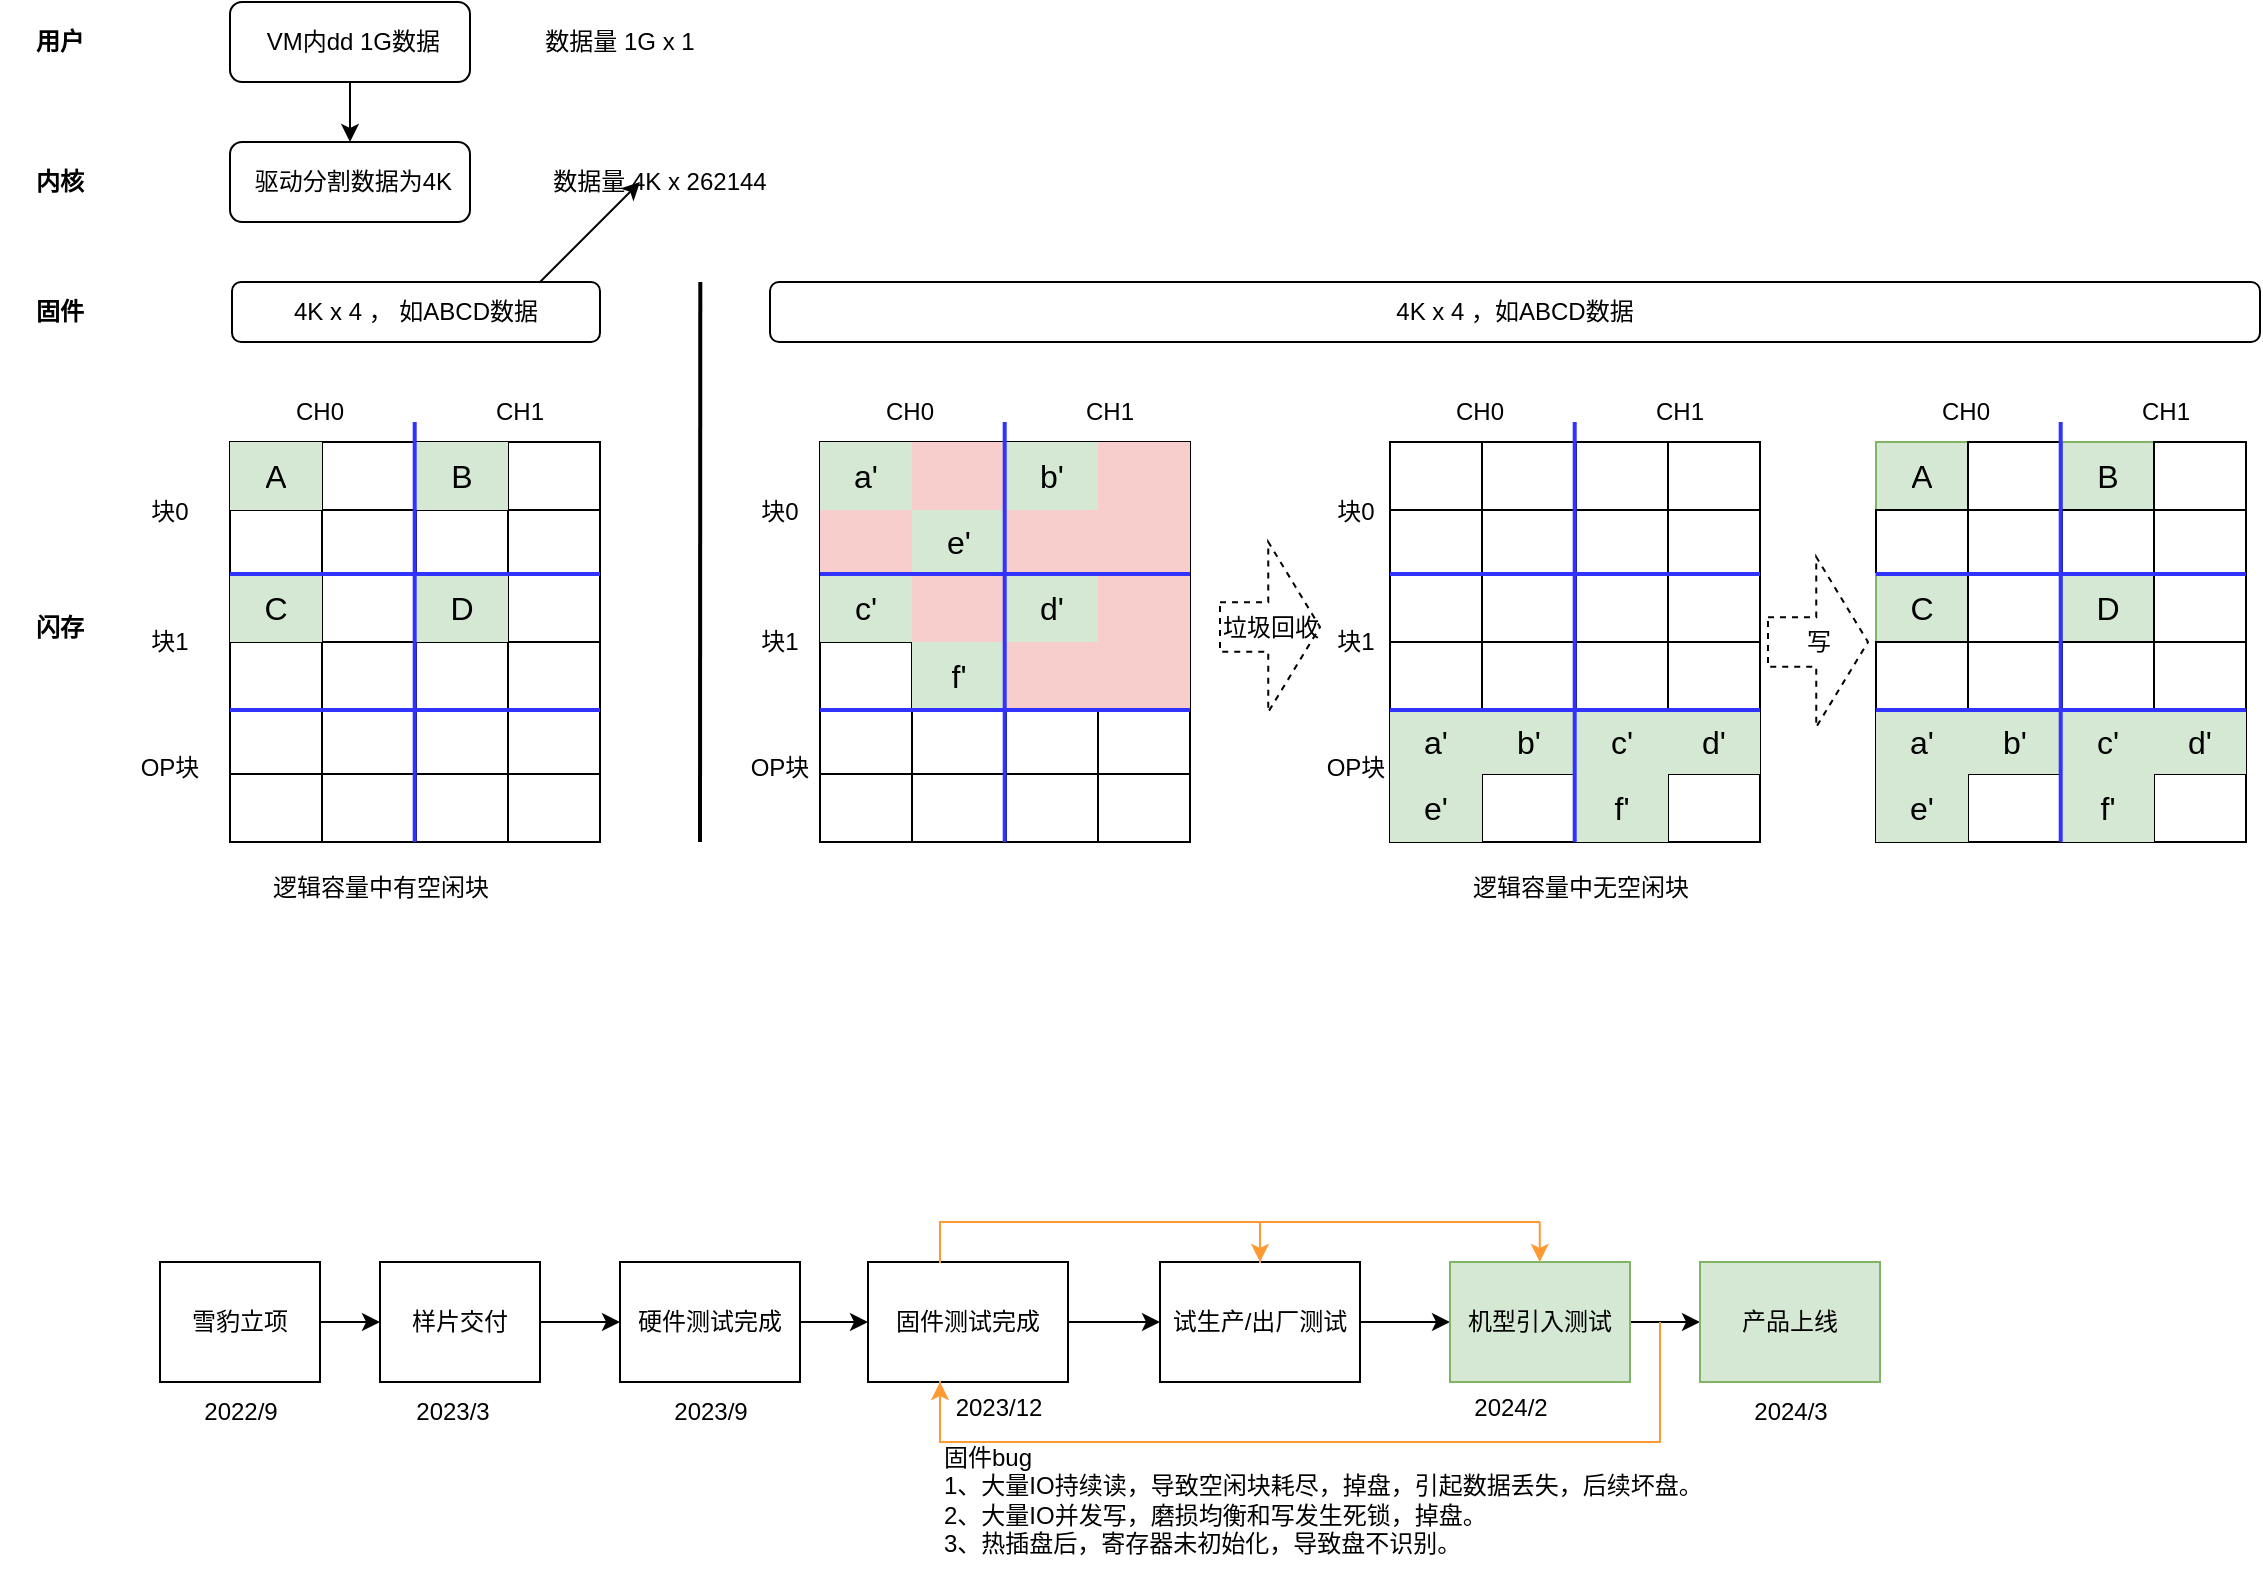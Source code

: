 <mxfile version="26.0.5">
  <diagram name="第 1 页" id="i1DuTGr0fwCpjBT0c2Ri">
    <mxGraphModel dx="864" dy="467" grid="1" gridSize="10" guides="1" tooltips="1" connect="1" arrows="1" fold="1" page="1" pageScale="1" pageWidth="1169" pageHeight="827" math="0" shadow="0">
      <root>
        <mxCell id="0" />
        <mxCell id="1" parent="0" />
        <mxCell id="5pdY61iCzS-6dg_9tEd6-3" value="" style="edgeStyle=orthogonalEdgeStyle;rounded=0;orthogonalLoop=1;jettySize=auto;html=1;" edge="1" parent="1" source="5pdY61iCzS-6dg_9tEd6-1" target="5pdY61iCzS-6dg_9tEd6-2">
          <mxGeometry relative="1" as="geometry" />
        </mxCell>
        <mxCell id="5pdY61iCzS-6dg_9tEd6-1" value="雪豹立项" style="rounded=0;whiteSpace=wrap;html=1;" vertex="1" parent="1">
          <mxGeometry x="80" y="660" width="80" height="60" as="geometry" />
        </mxCell>
        <mxCell id="5pdY61iCzS-6dg_9tEd6-5" value="" style="edgeStyle=orthogonalEdgeStyle;rounded=0;orthogonalLoop=1;jettySize=auto;html=1;" edge="1" parent="1" source="5pdY61iCzS-6dg_9tEd6-2" target="5pdY61iCzS-6dg_9tEd6-4">
          <mxGeometry relative="1" as="geometry" />
        </mxCell>
        <mxCell id="5pdY61iCzS-6dg_9tEd6-2" value="样片交付" style="rounded=0;whiteSpace=wrap;html=1;" vertex="1" parent="1">
          <mxGeometry x="190" y="660" width="80" height="60" as="geometry" />
        </mxCell>
        <mxCell id="5pdY61iCzS-6dg_9tEd6-4" value="硬件测试完成" style="rounded=0;whiteSpace=wrap;html=1;" vertex="1" parent="1">
          <mxGeometry x="310" y="660" width="90" height="60" as="geometry" />
        </mxCell>
        <mxCell id="5pdY61iCzS-6dg_9tEd6-8" value="" style="edgeStyle=orthogonalEdgeStyle;rounded=0;orthogonalLoop=1;jettySize=auto;html=1;" edge="1" parent="1" source="5pdY61iCzS-6dg_9tEd6-4" target="5pdY61iCzS-6dg_9tEd6-6">
          <mxGeometry relative="1" as="geometry">
            <mxPoint x="480" y="690" as="sourcePoint" />
            <mxPoint x="650" y="690" as="targetPoint" />
          </mxGeometry>
        </mxCell>
        <mxCell id="5pdY61iCzS-6dg_9tEd6-13" value="" style="edgeStyle=orthogonalEdgeStyle;rounded=0;orthogonalLoop=1;jettySize=auto;html=1;" edge="1" parent="1" source="5pdY61iCzS-6dg_9tEd6-6" target="5pdY61iCzS-6dg_9tEd6-12">
          <mxGeometry relative="1" as="geometry" />
        </mxCell>
        <mxCell id="5pdY61iCzS-6dg_9tEd6-6" value="固件测试完成" style="rounded=0;whiteSpace=wrap;html=1;" vertex="1" parent="1">
          <mxGeometry x="434" y="660" width="100" height="60" as="geometry" />
        </mxCell>
        <mxCell id="5pdY61iCzS-6dg_9tEd6-15" value="" style="edgeStyle=orthogonalEdgeStyle;rounded=0;orthogonalLoop=1;jettySize=auto;html=1;" edge="1" parent="1" source="5pdY61iCzS-6dg_9tEd6-12" target="5pdY61iCzS-6dg_9tEd6-14">
          <mxGeometry relative="1" as="geometry" />
        </mxCell>
        <mxCell id="5pdY61iCzS-6dg_9tEd6-12" value="试生产/出厂测试" style="rounded=0;whiteSpace=wrap;html=1;" vertex="1" parent="1">
          <mxGeometry x="580" y="660" width="100" height="60" as="geometry" />
        </mxCell>
        <mxCell id="5pdY61iCzS-6dg_9tEd6-40" value="" style="edgeStyle=orthogonalEdgeStyle;rounded=0;orthogonalLoop=1;jettySize=auto;html=1;" edge="1" parent="1" source="5pdY61iCzS-6dg_9tEd6-14" target="5pdY61iCzS-6dg_9tEd6-39">
          <mxGeometry relative="1" as="geometry" />
        </mxCell>
        <mxCell id="5pdY61iCzS-6dg_9tEd6-14" value="机型引入测试" style="rounded=0;whiteSpace=wrap;html=1;fillColor=#d5e8d4;strokeColor=#82b366;" vertex="1" parent="1">
          <mxGeometry x="725" y="660" width="90" height="60" as="geometry" />
        </mxCell>
        <mxCell id="5pdY61iCzS-6dg_9tEd6-16" value="2022/9" style="text;html=1;align=center;verticalAlign=middle;resizable=0;points=[];autosize=1;strokeColor=none;fillColor=none;" vertex="1" parent="1">
          <mxGeometry x="90" y="720" width="60" height="30" as="geometry" />
        </mxCell>
        <mxCell id="5pdY61iCzS-6dg_9tEd6-18" value="2023/3" style="text;html=1;align=center;verticalAlign=middle;resizable=0;points=[];autosize=1;strokeColor=none;fillColor=none;" vertex="1" parent="1">
          <mxGeometry x="196" y="720" width="60" height="30" as="geometry" />
        </mxCell>
        <mxCell id="5pdY61iCzS-6dg_9tEd6-19" value="2023/9" style="text;html=1;align=center;verticalAlign=middle;resizable=0;points=[];autosize=1;strokeColor=none;fillColor=none;" vertex="1" parent="1">
          <mxGeometry x="325" y="720" width="60" height="30" as="geometry" />
        </mxCell>
        <mxCell id="5pdY61iCzS-6dg_9tEd6-20" value="2023/12" style="text;html=1;align=center;verticalAlign=middle;resizable=0;points=[];autosize=1;strokeColor=none;fillColor=none;" vertex="1" parent="1">
          <mxGeometry x="464" y="718" width="70" height="30" as="geometry" />
        </mxCell>
        <mxCell id="5pdY61iCzS-6dg_9tEd6-21" value="2024/2" style="text;html=1;align=center;verticalAlign=middle;resizable=0;points=[];autosize=1;strokeColor=none;fillColor=none;" vertex="1" parent="1">
          <mxGeometry x="725" y="718" width="60" height="30" as="geometry" />
        </mxCell>
        <mxCell id="5pdY61iCzS-6dg_9tEd6-28" value="" style="shape=partialRectangle;whiteSpace=wrap;html=1;bottom=1;right=1;left=1;top=0;fillColor=none;routingCenterX=-0.5;strokeColor=#FF9933;" vertex="1" parent="1">
          <mxGeometry x="470" y="720" width="360" height="30" as="geometry" />
        </mxCell>
        <mxCell id="5pdY61iCzS-6dg_9tEd6-29" value="" style="endArrow=classic;html=1;rounded=0;strokeColor=#FF9933;" edge="1" parent="1">
          <mxGeometry width="50" height="50" relative="1" as="geometry">
            <mxPoint x="470" y="750" as="sourcePoint" />
            <mxPoint x="470" y="720" as="targetPoint" />
          </mxGeometry>
        </mxCell>
        <mxCell id="5pdY61iCzS-6dg_9tEd6-31" value="" style="shape=partialRectangle;whiteSpace=wrap;html=1;bottom=1;right=1;left=1;top=0;fillColor=default;routingCenterX=-0.5;rotation=-180;fillStyle=dashed;strokeColor=#FF9933;" vertex="1" parent="1">
          <mxGeometry x="470" y="640" width="160" height="20" as="geometry" />
        </mxCell>
        <mxCell id="5pdY61iCzS-6dg_9tEd6-35" value="" style="endArrow=classic;html=1;rounded=0;strokeColor=#FF9933;" edge="1" parent="1">
          <mxGeometry width="50" height="50" relative="1" as="geometry">
            <mxPoint x="630" y="640" as="sourcePoint" />
            <mxPoint x="630" y="660" as="targetPoint" />
          </mxGeometry>
        </mxCell>
        <mxCell id="5pdY61iCzS-6dg_9tEd6-37" value="固件bug&lt;div&gt;1、大量IO持续读，导致空闲块耗尽，掉盘，引起数据丢失，后续坏盘。&lt;/div&gt;&lt;div&gt;2、大量IO并发写，磨损均衡和写发生死锁，掉盘。&lt;/div&gt;&lt;div&gt;3、热插盘后，寄存器未初始化，导致盘不识别。&lt;/div&gt;" style="text;html=1;align=left;verticalAlign=middle;resizable=0;points=[];autosize=1;strokeColor=none;fillColor=none;" vertex="1" parent="1">
          <mxGeometry x="470" y="744" width="400" height="70" as="geometry" />
        </mxCell>
        <mxCell id="5pdY61iCzS-6dg_9tEd6-39" value="产品上线" style="rounded=0;whiteSpace=wrap;html=1;fillColor=#d5e8d4;strokeColor=#82b366;" vertex="1" parent="1">
          <mxGeometry x="850" y="660" width="90" height="60" as="geometry" />
        </mxCell>
        <mxCell id="5pdY61iCzS-6dg_9tEd6-41" value="2024/3" style="text;html=1;align=center;verticalAlign=middle;resizable=0;points=[];autosize=1;strokeColor=none;fillColor=none;" vertex="1" parent="1">
          <mxGeometry x="865" y="720" width="60" height="30" as="geometry" />
        </mxCell>
        <mxCell id="5pdY61iCzS-6dg_9tEd6-43" value="" style="line;strokeWidth=1;direction=south;html=1;strokeColor=#FF9933;" vertex="1" parent="1">
          <mxGeometry x="825" y="690" width="10" height="60" as="geometry" />
        </mxCell>
        <mxCell id="5pdY61iCzS-6dg_9tEd6-47" value="" style="line;strokeWidth=1;direction=south;html=1;strokeColor=#FF9933;rotation=90;" vertex="1" parent="1">
          <mxGeometry x="695" y="570" width="10" height="140" as="geometry" />
        </mxCell>
        <mxCell id="5pdY61iCzS-6dg_9tEd6-48" value="" style="endArrow=classic;html=1;rounded=0;strokeColor=#FF9933;" edge="1" parent="1">
          <mxGeometry width="50" height="50" relative="1" as="geometry">
            <mxPoint x="769.88" y="640" as="sourcePoint" />
            <mxPoint x="769.88" y="660" as="targetPoint" />
          </mxGeometry>
        </mxCell>
        <mxCell id="5pdY61iCzS-6dg_9tEd6-62" value="&amp;nbsp;VM内dd 1G数据" style="rounded=1;whiteSpace=wrap;html=1;" vertex="1" parent="1">
          <mxGeometry x="115" y="30" width="120" height="40" as="geometry" />
        </mxCell>
        <mxCell id="5pdY61iCzS-6dg_9tEd6-63" value="用户" style="text;html=1;align=center;verticalAlign=middle;whiteSpace=wrap;rounded=0;fontStyle=1" vertex="1" parent="1">
          <mxGeometry y="37.5" width="60" height="25" as="geometry" />
        </mxCell>
        <mxCell id="5pdY61iCzS-6dg_9tEd6-65" value="数据量 1G x 1" style="text;html=1;align=center;verticalAlign=middle;whiteSpace=wrap;rounded=0;" vertex="1" parent="1">
          <mxGeometry x="255" y="35" width="110" height="30" as="geometry" />
        </mxCell>
        <mxCell id="5pdY61iCzS-6dg_9tEd6-66" value="内核" style="text;html=1;align=center;verticalAlign=middle;whiteSpace=wrap;rounded=0;fontStyle=1" vertex="1" parent="1">
          <mxGeometry y="105" width="60" height="30" as="geometry" />
        </mxCell>
        <mxCell id="5pdY61iCzS-6dg_9tEd6-67" value="&amp;nbsp;驱动分割数据为4K" style="rounded=1;whiteSpace=wrap;html=1;" vertex="1" parent="1">
          <mxGeometry x="115" y="100" width="120" height="40" as="geometry" />
        </mxCell>
        <mxCell id="5pdY61iCzS-6dg_9tEd6-68" value="数据量 4K x 262144" style="text;html=1;align=center;verticalAlign=middle;whiteSpace=wrap;rounded=0;" vertex="1" parent="1">
          <mxGeometry x="275" y="105" width="110" height="30" as="geometry" />
        </mxCell>
        <mxCell id="5pdY61iCzS-6dg_9tEd6-69" value="固件" style="text;html=1;align=center;verticalAlign=middle;whiteSpace=wrap;rounded=0;fontStyle=1" vertex="1" parent="1">
          <mxGeometry y="170" width="60" height="30" as="geometry" />
        </mxCell>
        <mxCell id="5pdY61iCzS-6dg_9tEd6-70" value="4K x 4 ， 如ABCD数据" style="rounded=1;whiteSpace=wrap;html=1;" vertex="1" parent="1">
          <mxGeometry x="116" y="170" width="184" height="30" as="geometry" />
        </mxCell>
        <mxCell id="5pdY61iCzS-6dg_9tEd6-72" value="" style="shape=table;startSize=0;container=1;collapsible=0;childLayout=tableLayout;fontSize=16;" vertex="1" parent="1">
          <mxGeometry x="115" y="250" width="185" height="200" as="geometry" />
        </mxCell>
        <mxCell id="5pdY61iCzS-6dg_9tEd6-91" style="shape=tableRow;horizontal=0;startSize=0;swimlaneHead=0;swimlaneBody=0;strokeColor=inherit;top=0;left=0;bottom=0;right=0;collapsible=0;dropTarget=0;fillColor=none;points=[[0,0.5],[1,0.5]];portConstraint=eastwest;fontSize=16;" vertex="1" parent="5pdY61iCzS-6dg_9tEd6-72">
          <mxGeometry width="185" height="34" as="geometry" />
        </mxCell>
        <mxCell id="5pdY61iCzS-6dg_9tEd6-92" value="A" style="shape=partialRectangle;html=1;whiteSpace=wrap;connectable=0;strokeColor=#82b366;overflow=hidden;fillColor=#d5e8d4;top=0;left=0;bottom=0;right=0;pointerEvents=1;fontSize=16;" vertex="1" parent="5pdY61iCzS-6dg_9tEd6-91">
          <mxGeometry width="46" height="34" as="geometry">
            <mxRectangle width="46" height="34" as="alternateBounds" />
          </mxGeometry>
        </mxCell>
        <mxCell id="5pdY61iCzS-6dg_9tEd6-93" style="shape=partialRectangle;html=1;whiteSpace=wrap;connectable=0;strokeColor=inherit;overflow=hidden;fillColor=none;top=0;left=0;bottom=0;right=0;pointerEvents=1;fontSize=16;" vertex="1" parent="5pdY61iCzS-6dg_9tEd6-91">
          <mxGeometry x="46" width="47" height="34" as="geometry">
            <mxRectangle width="47" height="34" as="alternateBounds" />
          </mxGeometry>
        </mxCell>
        <mxCell id="5pdY61iCzS-6dg_9tEd6-94" value="B" style="shape=partialRectangle;html=1;whiteSpace=wrap;connectable=0;strokeColor=#82b366;overflow=hidden;fillColor=#d5e8d4;top=0;left=0;bottom=0;right=0;pointerEvents=1;fontSize=16;" vertex="1" parent="5pdY61iCzS-6dg_9tEd6-91">
          <mxGeometry x="93" width="46" height="34" as="geometry">
            <mxRectangle width="46" height="34" as="alternateBounds" />
          </mxGeometry>
        </mxCell>
        <mxCell id="5pdY61iCzS-6dg_9tEd6-95" style="shape=partialRectangle;html=1;whiteSpace=wrap;connectable=0;strokeColor=inherit;overflow=hidden;fillColor=none;top=0;left=0;bottom=0;right=0;pointerEvents=1;fontSize=16;" vertex="1" parent="5pdY61iCzS-6dg_9tEd6-91">
          <mxGeometry x="139" width="46" height="34" as="geometry">
            <mxRectangle width="46" height="34" as="alternateBounds" />
          </mxGeometry>
        </mxCell>
        <mxCell id="5pdY61iCzS-6dg_9tEd6-73" value="" style="shape=tableRow;horizontal=0;startSize=0;swimlaneHead=0;swimlaneBody=0;strokeColor=inherit;top=0;left=0;bottom=0;right=0;collapsible=0;dropTarget=0;fillColor=none;points=[[0,0.5],[1,0.5]];portConstraint=eastwest;fontSize=16;" vertex="1" parent="5pdY61iCzS-6dg_9tEd6-72">
          <mxGeometry y="34" width="185" height="32" as="geometry" />
        </mxCell>
        <mxCell id="5pdY61iCzS-6dg_9tEd6-85" style="shape=partialRectangle;html=1;whiteSpace=wrap;connectable=0;strokeColor=inherit;overflow=hidden;fillColor=none;top=0;left=0;bottom=0;right=0;pointerEvents=1;fontSize=16;" vertex="1" parent="5pdY61iCzS-6dg_9tEd6-73">
          <mxGeometry width="46" height="32" as="geometry">
            <mxRectangle width="46" height="32" as="alternateBounds" />
          </mxGeometry>
        </mxCell>
        <mxCell id="5pdY61iCzS-6dg_9tEd6-74" value="" style="shape=partialRectangle;html=1;whiteSpace=wrap;connectable=0;strokeColor=inherit;overflow=hidden;fillColor=none;top=0;left=0;bottom=0;right=0;pointerEvents=1;fontSize=16;" vertex="1" parent="5pdY61iCzS-6dg_9tEd6-73">
          <mxGeometry x="46" width="47" height="32" as="geometry">
            <mxRectangle width="47" height="32" as="alternateBounds" />
          </mxGeometry>
        </mxCell>
        <mxCell id="5pdY61iCzS-6dg_9tEd6-75" value="" style="shape=partialRectangle;html=1;whiteSpace=wrap;connectable=0;strokeColor=inherit;overflow=hidden;fillColor=none;top=0;left=0;bottom=0;right=0;pointerEvents=1;fontSize=16;" vertex="1" parent="5pdY61iCzS-6dg_9tEd6-73">
          <mxGeometry x="93" width="46" height="32" as="geometry">
            <mxRectangle width="46" height="32" as="alternateBounds" />
          </mxGeometry>
        </mxCell>
        <mxCell id="5pdY61iCzS-6dg_9tEd6-76" value="" style="shape=partialRectangle;html=1;whiteSpace=wrap;connectable=0;strokeColor=inherit;overflow=hidden;fillColor=none;top=0;left=0;bottom=0;right=0;pointerEvents=1;fontSize=16;" vertex="1" parent="5pdY61iCzS-6dg_9tEd6-73">
          <mxGeometry x="139" width="46" height="32" as="geometry">
            <mxRectangle width="46" height="32" as="alternateBounds" />
          </mxGeometry>
        </mxCell>
        <mxCell id="5pdY61iCzS-6dg_9tEd6-77" value="" style="shape=tableRow;horizontal=0;startSize=0;swimlaneHead=0;swimlaneBody=0;strokeColor=inherit;top=0;left=0;bottom=0;right=0;collapsible=0;dropTarget=0;fillColor=none;points=[[0,0.5],[1,0.5]];portConstraint=eastwest;fontSize=16;" vertex="1" parent="5pdY61iCzS-6dg_9tEd6-72">
          <mxGeometry y="66" width="185" height="34" as="geometry" />
        </mxCell>
        <mxCell id="5pdY61iCzS-6dg_9tEd6-86" value="C" style="shape=partialRectangle;html=1;whiteSpace=wrap;connectable=0;strokeColor=#82b366;overflow=hidden;fillColor=#d5e8d4;top=0;left=0;bottom=0;right=0;pointerEvents=1;fontSize=16;" vertex="1" parent="5pdY61iCzS-6dg_9tEd6-77">
          <mxGeometry width="46" height="34" as="geometry">
            <mxRectangle width="46" height="34" as="alternateBounds" />
          </mxGeometry>
        </mxCell>
        <mxCell id="5pdY61iCzS-6dg_9tEd6-78" value="" style="shape=partialRectangle;html=1;whiteSpace=wrap;connectable=0;strokeColor=inherit;overflow=hidden;fillColor=none;top=0;left=0;bottom=0;right=0;pointerEvents=1;fontSize=16;" vertex="1" parent="5pdY61iCzS-6dg_9tEd6-77">
          <mxGeometry x="46" width="47" height="34" as="geometry">
            <mxRectangle width="47" height="34" as="alternateBounds" />
          </mxGeometry>
        </mxCell>
        <mxCell id="5pdY61iCzS-6dg_9tEd6-79" value="D" style="shape=partialRectangle;html=1;whiteSpace=wrap;connectable=0;strokeColor=#82b366;overflow=hidden;fillColor=#d5e8d4;top=0;left=0;bottom=0;right=0;pointerEvents=1;fontSize=16;" vertex="1" parent="5pdY61iCzS-6dg_9tEd6-77">
          <mxGeometry x="93" width="46" height="34" as="geometry">
            <mxRectangle width="46" height="34" as="alternateBounds" />
          </mxGeometry>
        </mxCell>
        <mxCell id="5pdY61iCzS-6dg_9tEd6-80" value="" style="shape=partialRectangle;html=1;whiteSpace=wrap;connectable=0;strokeColor=inherit;overflow=hidden;fillColor=none;top=0;left=0;bottom=0;right=0;pointerEvents=1;fontSize=16;" vertex="1" parent="5pdY61iCzS-6dg_9tEd6-77">
          <mxGeometry x="139" width="46" height="34" as="geometry">
            <mxRectangle width="46" height="34" as="alternateBounds" />
          </mxGeometry>
        </mxCell>
        <mxCell id="5pdY61iCzS-6dg_9tEd6-81" value="" style="shape=tableRow;horizontal=0;startSize=0;swimlaneHead=0;swimlaneBody=0;strokeColor=inherit;top=0;left=0;bottom=0;right=0;collapsible=0;dropTarget=0;fillColor=none;points=[[0,0.5],[1,0.5]];portConstraint=eastwest;fontSize=16;" vertex="1" parent="5pdY61iCzS-6dg_9tEd6-72">
          <mxGeometry y="100" width="185" height="34" as="geometry" />
        </mxCell>
        <mxCell id="5pdY61iCzS-6dg_9tEd6-87" style="shape=partialRectangle;html=1;whiteSpace=wrap;connectable=0;strokeColor=inherit;overflow=hidden;fillColor=none;top=0;left=0;bottom=0;right=0;pointerEvents=1;fontSize=16;" vertex="1" parent="5pdY61iCzS-6dg_9tEd6-81">
          <mxGeometry width="46" height="34" as="geometry">
            <mxRectangle width="46" height="34" as="alternateBounds" />
          </mxGeometry>
        </mxCell>
        <mxCell id="5pdY61iCzS-6dg_9tEd6-82" value="" style="shape=partialRectangle;html=1;whiteSpace=wrap;connectable=0;strokeColor=inherit;overflow=hidden;fillColor=none;top=0;left=0;bottom=0;right=0;pointerEvents=1;fontSize=16;" vertex="1" parent="5pdY61iCzS-6dg_9tEd6-81">
          <mxGeometry x="46" width="47" height="34" as="geometry">
            <mxRectangle width="47" height="34" as="alternateBounds" />
          </mxGeometry>
        </mxCell>
        <mxCell id="5pdY61iCzS-6dg_9tEd6-83" value="" style="shape=partialRectangle;html=1;whiteSpace=wrap;connectable=0;strokeColor=inherit;overflow=hidden;fillColor=none;top=0;left=0;bottom=0;right=0;pointerEvents=1;fontSize=16;" vertex="1" parent="5pdY61iCzS-6dg_9tEd6-81">
          <mxGeometry x="93" width="46" height="34" as="geometry">
            <mxRectangle width="46" height="34" as="alternateBounds" />
          </mxGeometry>
        </mxCell>
        <mxCell id="5pdY61iCzS-6dg_9tEd6-84" value="" style="shape=partialRectangle;html=1;whiteSpace=wrap;connectable=0;strokeColor=inherit;overflow=hidden;fillColor=none;top=0;left=0;bottom=0;right=0;pointerEvents=1;fontSize=16;" vertex="1" parent="5pdY61iCzS-6dg_9tEd6-81">
          <mxGeometry x="139" width="46" height="34" as="geometry">
            <mxRectangle width="46" height="34" as="alternateBounds" />
          </mxGeometry>
        </mxCell>
        <mxCell id="5pdY61iCzS-6dg_9tEd6-96" style="shape=tableRow;horizontal=0;startSize=0;swimlaneHead=0;swimlaneBody=0;strokeColor=inherit;top=0;left=0;bottom=0;right=0;collapsible=0;dropTarget=0;fillColor=none;points=[[0,0.5],[1,0.5]];portConstraint=eastwest;fontSize=16;" vertex="1" parent="5pdY61iCzS-6dg_9tEd6-72">
          <mxGeometry y="134" width="185" height="32" as="geometry" />
        </mxCell>
        <mxCell id="5pdY61iCzS-6dg_9tEd6-97" style="shape=partialRectangle;html=1;whiteSpace=wrap;connectable=0;strokeColor=inherit;overflow=hidden;fillColor=none;top=0;left=0;bottom=0;right=0;pointerEvents=1;fontSize=16;" vertex="1" parent="5pdY61iCzS-6dg_9tEd6-96">
          <mxGeometry width="46" height="32" as="geometry">
            <mxRectangle width="46" height="32" as="alternateBounds" />
          </mxGeometry>
        </mxCell>
        <mxCell id="5pdY61iCzS-6dg_9tEd6-98" style="shape=partialRectangle;html=1;whiteSpace=wrap;connectable=0;strokeColor=inherit;overflow=hidden;fillColor=none;top=0;left=0;bottom=0;right=0;pointerEvents=1;fontSize=16;" vertex="1" parent="5pdY61iCzS-6dg_9tEd6-96">
          <mxGeometry x="46" width="47" height="32" as="geometry">
            <mxRectangle width="47" height="32" as="alternateBounds" />
          </mxGeometry>
        </mxCell>
        <mxCell id="5pdY61iCzS-6dg_9tEd6-99" style="shape=partialRectangle;html=1;whiteSpace=wrap;connectable=0;strokeColor=inherit;overflow=hidden;fillColor=none;top=0;left=0;bottom=0;right=0;pointerEvents=1;fontSize=16;" vertex="1" parent="5pdY61iCzS-6dg_9tEd6-96">
          <mxGeometry x="93" width="46" height="32" as="geometry">
            <mxRectangle width="46" height="32" as="alternateBounds" />
          </mxGeometry>
        </mxCell>
        <mxCell id="5pdY61iCzS-6dg_9tEd6-100" style="shape=partialRectangle;html=1;whiteSpace=wrap;connectable=0;strokeColor=inherit;overflow=hidden;fillColor=none;top=0;left=0;bottom=0;right=0;pointerEvents=1;fontSize=16;" vertex="1" parent="5pdY61iCzS-6dg_9tEd6-96">
          <mxGeometry x="139" width="46" height="32" as="geometry">
            <mxRectangle width="46" height="32" as="alternateBounds" />
          </mxGeometry>
        </mxCell>
        <mxCell id="5pdY61iCzS-6dg_9tEd6-101" style="shape=tableRow;horizontal=0;startSize=0;swimlaneHead=0;swimlaneBody=0;strokeColor=inherit;top=0;left=0;bottom=0;right=0;collapsible=0;dropTarget=0;fillColor=none;points=[[0,0.5],[1,0.5]];portConstraint=eastwest;fontSize=16;" vertex="1" parent="5pdY61iCzS-6dg_9tEd6-72">
          <mxGeometry y="166" width="185" height="34" as="geometry" />
        </mxCell>
        <mxCell id="5pdY61iCzS-6dg_9tEd6-102" style="shape=partialRectangle;html=1;whiteSpace=wrap;connectable=0;strokeColor=inherit;overflow=hidden;fillColor=none;top=0;left=0;bottom=0;right=0;pointerEvents=1;fontSize=16;" vertex="1" parent="5pdY61iCzS-6dg_9tEd6-101">
          <mxGeometry width="46" height="34" as="geometry">
            <mxRectangle width="46" height="34" as="alternateBounds" />
          </mxGeometry>
        </mxCell>
        <mxCell id="5pdY61iCzS-6dg_9tEd6-103" style="shape=partialRectangle;html=1;whiteSpace=wrap;connectable=0;strokeColor=inherit;overflow=hidden;fillColor=none;top=0;left=0;bottom=0;right=0;pointerEvents=1;fontSize=16;" vertex="1" parent="5pdY61iCzS-6dg_9tEd6-101">
          <mxGeometry x="46" width="47" height="34" as="geometry">
            <mxRectangle width="47" height="34" as="alternateBounds" />
          </mxGeometry>
        </mxCell>
        <mxCell id="5pdY61iCzS-6dg_9tEd6-104" style="shape=partialRectangle;html=1;whiteSpace=wrap;connectable=0;strokeColor=inherit;overflow=hidden;fillColor=none;top=0;left=0;bottom=0;right=0;pointerEvents=1;fontSize=16;" vertex="1" parent="5pdY61iCzS-6dg_9tEd6-101">
          <mxGeometry x="93" width="46" height="34" as="geometry">
            <mxRectangle width="46" height="34" as="alternateBounds" />
          </mxGeometry>
        </mxCell>
        <mxCell id="5pdY61iCzS-6dg_9tEd6-105" style="shape=partialRectangle;html=1;whiteSpace=wrap;connectable=0;strokeColor=inherit;overflow=hidden;fillColor=none;top=0;left=0;bottom=0;right=0;pointerEvents=1;fontSize=16;" vertex="1" parent="5pdY61iCzS-6dg_9tEd6-101">
          <mxGeometry x="139" width="46" height="34" as="geometry">
            <mxRectangle width="46" height="34" as="alternateBounds" />
          </mxGeometry>
        </mxCell>
        <mxCell id="5pdY61iCzS-6dg_9tEd6-106" value="CH0" style="text;html=1;align=center;verticalAlign=middle;whiteSpace=wrap;rounded=0;" vertex="1" parent="1">
          <mxGeometry x="130" y="220" width="60" height="30" as="geometry" />
        </mxCell>
        <mxCell id="5pdY61iCzS-6dg_9tEd6-107" value="CH1" style="text;html=1;align=center;verticalAlign=middle;whiteSpace=wrap;rounded=0;" vertex="1" parent="1">
          <mxGeometry x="230" y="220" width="60" height="30" as="geometry" />
        </mxCell>
        <mxCell id="5pdY61iCzS-6dg_9tEd6-108" value="块0" style="text;html=1;align=center;verticalAlign=middle;whiteSpace=wrap;rounded=0;" vertex="1" parent="1">
          <mxGeometry x="55" y="270" width="60" height="30" as="geometry" />
        </mxCell>
        <mxCell id="5pdY61iCzS-6dg_9tEd6-109" value="块1" style="text;html=1;align=center;verticalAlign=middle;whiteSpace=wrap;rounded=0;" vertex="1" parent="1">
          <mxGeometry x="55" y="335" width="60" height="30" as="geometry" />
        </mxCell>
        <mxCell id="5pdY61iCzS-6dg_9tEd6-110" value="OP块" style="text;html=1;align=center;verticalAlign=middle;whiteSpace=wrap;rounded=0;" vertex="1" parent="1">
          <mxGeometry x="55" y="398" width="60" height="30" as="geometry" />
        </mxCell>
        <mxCell id="5pdY61iCzS-6dg_9tEd6-111" value="" style="endArrow=none;html=1;rounded=0;strokeWidth=2;strokeColor=#3333FF;" edge="1" parent="1">
          <mxGeometry width="50" height="50" relative="1" as="geometry">
            <mxPoint x="115" y="316" as="sourcePoint" />
            <mxPoint x="300" y="316" as="targetPoint" />
          </mxGeometry>
        </mxCell>
        <mxCell id="5pdY61iCzS-6dg_9tEd6-113" value="" style="endArrow=none;html=1;rounded=0;strokeWidth=2;strokeColor=#3333FF;" edge="1" parent="1">
          <mxGeometry width="50" height="50" relative="1" as="geometry">
            <mxPoint x="115" y="384" as="sourcePoint" />
            <mxPoint x="300" y="384" as="targetPoint" />
          </mxGeometry>
        </mxCell>
        <mxCell id="5pdY61iCzS-6dg_9tEd6-114" value="" style="endArrow=none;html=1;rounded=0;strokeWidth=2;strokeColor=#3333FF;" edge="1" parent="1">
          <mxGeometry width="50" height="50" relative="1" as="geometry">
            <mxPoint x="207.35" y="240" as="sourcePoint" />
            <mxPoint x="207.35" y="450" as="targetPoint" />
          </mxGeometry>
        </mxCell>
        <mxCell id="5pdY61iCzS-6dg_9tEd6-152" value="" style="shape=table;startSize=0;container=1;collapsible=0;childLayout=tableLayout;fontSize=16;" vertex="1" parent="1">
          <mxGeometry x="410" y="250" width="185" height="200" as="geometry" />
        </mxCell>
        <mxCell id="5pdY61iCzS-6dg_9tEd6-153" style="shape=tableRow;horizontal=0;startSize=0;swimlaneHead=0;swimlaneBody=0;strokeColor=inherit;top=0;left=0;bottom=0;right=0;collapsible=0;dropTarget=0;fillColor=none;points=[[0,0.5],[1,0.5]];portConstraint=eastwest;fontSize=16;" vertex="1" parent="5pdY61iCzS-6dg_9tEd6-152">
          <mxGeometry width="185" height="34" as="geometry" />
        </mxCell>
        <mxCell id="5pdY61iCzS-6dg_9tEd6-154" value="a&#39;" style="shape=partialRectangle;html=1;whiteSpace=wrap;connectable=0;strokeColor=#82b366;overflow=hidden;fillColor=#d5e8d4;top=0;left=0;bottom=0;right=0;pointerEvents=1;fontSize=16;" vertex="1" parent="5pdY61iCzS-6dg_9tEd6-153">
          <mxGeometry width="46" height="34" as="geometry">
            <mxRectangle width="46" height="34" as="alternateBounds" />
          </mxGeometry>
        </mxCell>
        <mxCell id="5pdY61iCzS-6dg_9tEd6-155" style="shape=partialRectangle;html=1;whiteSpace=wrap;connectable=0;strokeColor=#b85450;overflow=hidden;fillColor=#f8cecc;top=0;left=0;bottom=0;right=0;pointerEvents=1;fontSize=16;" vertex="1" parent="5pdY61iCzS-6dg_9tEd6-153">
          <mxGeometry x="46" width="47" height="34" as="geometry">
            <mxRectangle width="47" height="34" as="alternateBounds" />
          </mxGeometry>
        </mxCell>
        <mxCell id="5pdY61iCzS-6dg_9tEd6-156" value="b&#39;" style="shape=partialRectangle;html=1;whiteSpace=wrap;connectable=0;strokeColor=#82b366;overflow=hidden;fillColor=#d5e8d4;top=0;left=0;bottom=0;right=0;pointerEvents=1;fontSize=16;" vertex="1" parent="5pdY61iCzS-6dg_9tEd6-153">
          <mxGeometry x="93" width="46" height="34" as="geometry">
            <mxRectangle width="46" height="34" as="alternateBounds" />
          </mxGeometry>
        </mxCell>
        <mxCell id="5pdY61iCzS-6dg_9tEd6-157" style="shape=partialRectangle;html=1;whiteSpace=wrap;connectable=0;strokeColor=#b85450;overflow=hidden;fillColor=#f8cecc;top=0;left=0;bottom=0;right=0;pointerEvents=1;fontSize=16;" vertex="1" parent="5pdY61iCzS-6dg_9tEd6-153">
          <mxGeometry x="139" width="46" height="34" as="geometry">
            <mxRectangle width="46" height="34" as="alternateBounds" />
          </mxGeometry>
        </mxCell>
        <mxCell id="5pdY61iCzS-6dg_9tEd6-158" value="" style="shape=tableRow;horizontal=0;startSize=0;swimlaneHead=0;swimlaneBody=0;strokeColor=inherit;top=0;left=0;bottom=0;right=0;collapsible=0;dropTarget=0;fillColor=none;points=[[0,0.5],[1,0.5]];portConstraint=eastwest;fontSize=16;" vertex="1" parent="5pdY61iCzS-6dg_9tEd6-152">
          <mxGeometry y="34" width="185" height="32" as="geometry" />
        </mxCell>
        <mxCell id="5pdY61iCzS-6dg_9tEd6-159" style="shape=partialRectangle;html=1;whiteSpace=wrap;connectable=0;strokeColor=#b85450;overflow=hidden;fillColor=#f8cecc;top=0;left=0;bottom=0;right=0;pointerEvents=1;fontSize=16;" vertex="1" parent="5pdY61iCzS-6dg_9tEd6-158">
          <mxGeometry width="46" height="32" as="geometry">
            <mxRectangle width="46" height="32" as="alternateBounds" />
          </mxGeometry>
        </mxCell>
        <mxCell id="5pdY61iCzS-6dg_9tEd6-160" value="e&#39;" style="shape=partialRectangle;html=1;whiteSpace=wrap;connectable=0;strokeColor=#82b366;overflow=hidden;fillColor=#d5e8d4;top=0;left=0;bottom=0;right=0;pointerEvents=1;fontSize=16;" vertex="1" parent="5pdY61iCzS-6dg_9tEd6-158">
          <mxGeometry x="46" width="47" height="32" as="geometry">
            <mxRectangle width="47" height="32" as="alternateBounds" />
          </mxGeometry>
        </mxCell>
        <mxCell id="5pdY61iCzS-6dg_9tEd6-161" value="" style="shape=partialRectangle;html=1;whiteSpace=wrap;connectable=0;strokeColor=#b85450;overflow=hidden;fillColor=#f8cecc;top=0;left=0;bottom=0;right=0;pointerEvents=1;fontSize=16;" vertex="1" parent="5pdY61iCzS-6dg_9tEd6-158">
          <mxGeometry x="93" width="46" height="32" as="geometry">
            <mxRectangle width="46" height="32" as="alternateBounds" />
          </mxGeometry>
        </mxCell>
        <mxCell id="5pdY61iCzS-6dg_9tEd6-162" value="" style="shape=partialRectangle;html=1;whiteSpace=wrap;connectable=0;strokeColor=#b85450;overflow=hidden;fillColor=#f8cecc;top=0;left=0;bottom=0;right=0;pointerEvents=1;fontSize=16;" vertex="1" parent="5pdY61iCzS-6dg_9tEd6-158">
          <mxGeometry x="139" width="46" height="32" as="geometry">
            <mxRectangle width="46" height="32" as="alternateBounds" />
          </mxGeometry>
        </mxCell>
        <mxCell id="5pdY61iCzS-6dg_9tEd6-163" value="" style="shape=tableRow;horizontal=0;startSize=0;swimlaneHead=0;swimlaneBody=0;strokeColor=inherit;top=0;left=0;bottom=0;right=0;collapsible=0;dropTarget=0;fillColor=none;points=[[0,0.5],[1,0.5]];portConstraint=eastwest;fontSize=16;" vertex="1" parent="5pdY61iCzS-6dg_9tEd6-152">
          <mxGeometry y="66" width="185" height="34" as="geometry" />
        </mxCell>
        <mxCell id="5pdY61iCzS-6dg_9tEd6-164" value="c&#39;" style="shape=partialRectangle;html=1;whiteSpace=wrap;connectable=0;strokeColor=#82b366;overflow=hidden;fillColor=#d5e8d4;top=0;left=0;bottom=0;right=0;pointerEvents=1;fontSize=16;" vertex="1" parent="5pdY61iCzS-6dg_9tEd6-163">
          <mxGeometry width="46" height="34" as="geometry">
            <mxRectangle width="46" height="34" as="alternateBounds" />
          </mxGeometry>
        </mxCell>
        <mxCell id="5pdY61iCzS-6dg_9tEd6-165" value="" style="shape=partialRectangle;html=1;whiteSpace=wrap;connectable=0;strokeColor=#b85450;overflow=hidden;fillColor=#f8cecc;top=0;left=0;bottom=0;right=0;pointerEvents=1;fontSize=16;" vertex="1" parent="5pdY61iCzS-6dg_9tEd6-163">
          <mxGeometry x="46" width="47" height="34" as="geometry">
            <mxRectangle width="47" height="34" as="alternateBounds" />
          </mxGeometry>
        </mxCell>
        <mxCell id="5pdY61iCzS-6dg_9tEd6-166" value="d&#39;" style="shape=partialRectangle;html=1;whiteSpace=wrap;connectable=0;strokeColor=#82b366;overflow=hidden;fillColor=#d5e8d4;top=0;left=0;bottom=0;right=0;pointerEvents=1;fontSize=16;" vertex="1" parent="5pdY61iCzS-6dg_9tEd6-163">
          <mxGeometry x="93" width="46" height="34" as="geometry">
            <mxRectangle width="46" height="34" as="alternateBounds" />
          </mxGeometry>
        </mxCell>
        <mxCell id="5pdY61iCzS-6dg_9tEd6-167" value="" style="shape=partialRectangle;html=1;whiteSpace=wrap;connectable=0;strokeColor=#b85450;overflow=hidden;fillColor=#f8cecc;top=0;left=0;bottom=0;right=0;pointerEvents=1;fontSize=16;" vertex="1" parent="5pdY61iCzS-6dg_9tEd6-163">
          <mxGeometry x="139" width="46" height="34" as="geometry">
            <mxRectangle width="46" height="34" as="alternateBounds" />
          </mxGeometry>
        </mxCell>
        <mxCell id="5pdY61iCzS-6dg_9tEd6-168" value="" style="shape=tableRow;horizontal=0;startSize=0;swimlaneHead=0;swimlaneBody=0;strokeColor=inherit;top=0;left=0;bottom=0;right=0;collapsible=0;dropTarget=0;fillColor=none;points=[[0,0.5],[1,0.5]];portConstraint=eastwest;fontSize=16;" vertex="1" parent="5pdY61iCzS-6dg_9tEd6-152">
          <mxGeometry y="100" width="185" height="34" as="geometry" />
        </mxCell>
        <mxCell id="5pdY61iCzS-6dg_9tEd6-169" style="shape=partialRectangle;html=1;whiteSpace=wrap;connectable=0;strokeColor=inherit;overflow=hidden;fillColor=none;top=0;left=0;bottom=0;right=0;pointerEvents=1;fontSize=16;" vertex="1" parent="5pdY61iCzS-6dg_9tEd6-168">
          <mxGeometry width="46" height="34" as="geometry">
            <mxRectangle width="46" height="34" as="alternateBounds" />
          </mxGeometry>
        </mxCell>
        <mxCell id="5pdY61iCzS-6dg_9tEd6-170" value="f&#39;" style="shape=partialRectangle;html=1;whiteSpace=wrap;connectable=0;strokeColor=#82b366;overflow=hidden;fillColor=#d5e8d4;top=0;left=0;bottom=0;right=0;pointerEvents=1;fontSize=16;" vertex="1" parent="5pdY61iCzS-6dg_9tEd6-168">
          <mxGeometry x="46" width="47" height="34" as="geometry">
            <mxRectangle width="47" height="34" as="alternateBounds" />
          </mxGeometry>
        </mxCell>
        <mxCell id="5pdY61iCzS-6dg_9tEd6-171" value="" style="shape=partialRectangle;html=1;whiteSpace=wrap;connectable=0;strokeColor=#b85450;overflow=hidden;fillColor=#f8cecc;top=0;left=0;bottom=0;right=0;pointerEvents=1;fontSize=16;" vertex="1" parent="5pdY61iCzS-6dg_9tEd6-168">
          <mxGeometry x="93" width="46" height="34" as="geometry">
            <mxRectangle width="46" height="34" as="alternateBounds" />
          </mxGeometry>
        </mxCell>
        <mxCell id="5pdY61iCzS-6dg_9tEd6-172" value="" style="shape=partialRectangle;html=1;whiteSpace=wrap;connectable=0;overflow=hidden;top=0;left=0;bottom=0;right=0;pointerEvents=1;fontSize=16;fillColor=#f8cecc;strokeColor=#b85450;" vertex="1" parent="5pdY61iCzS-6dg_9tEd6-168">
          <mxGeometry x="139" width="46" height="34" as="geometry">
            <mxRectangle width="46" height="34" as="alternateBounds" />
          </mxGeometry>
        </mxCell>
        <mxCell id="5pdY61iCzS-6dg_9tEd6-173" style="shape=tableRow;horizontal=0;startSize=0;swimlaneHead=0;swimlaneBody=0;strokeColor=inherit;top=0;left=0;bottom=0;right=0;collapsible=0;dropTarget=0;fillColor=none;points=[[0,0.5],[1,0.5]];portConstraint=eastwest;fontSize=16;" vertex="1" parent="5pdY61iCzS-6dg_9tEd6-152">
          <mxGeometry y="134" width="185" height="32" as="geometry" />
        </mxCell>
        <mxCell id="5pdY61iCzS-6dg_9tEd6-174" style="shape=partialRectangle;html=1;whiteSpace=wrap;connectable=0;strokeColor=inherit;overflow=hidden;fillColor=none;top=0;left=0;bottom=0;right=0;pointerEvents=1;fontSize=16;" vertex="1" parent="5pdY61iCzS-6dg_9tEd6-173">
          <mxGeometry width="46" height="32" as="geometry">
            <mxRectangle width="46" height="32" as="alternateBounds" />
          </mxGeometry>
        </mxCell>
        <mxCell id="5pdY61iCzS-6dg_9tEd6-175" style="shape=partialRectangle;html=1;whiteSpace=wrap;connectable=0;strokeColor=inherit;overflow=hidden;fillColor=none;top=0;left=0;bottom=0;right=0;pointerEvents=1;fontSize=16;" vertex="1" parent="5pdY61iCzS-6dg_9tEd6-173">
          <mxGeometry x="46" width="47" height="32" as="geometry">
            <mxRectangle width="47" height="32" as="alternateBounds" />
          </mxGeometry>
        </mxCell>
        <mxCell id="5pdY61iCzS-6dg_9tEd6-176" style="shape=partialRectangle;html=1;whiteSpace=wrap;connectable=0;strokeColor=inherit;overflow=hidden;fillColor=none;top=0;left=0;bottom=0;right=0;pointerEvents=1;fontSize=16;" vertex="1" parent="5pdY61iCzS-6dg_9tEd6-173">
          <mxGeometry x="93" width="46" height="32" as="geometry">
            <mxRectangle width="46" height="32" as="alternateBounds" />
          </mxGeometry>
        </mxCell>
        <mxCell id="5pdY61iCzS-6dg_9tEd6-177" style="shape=partialRectangle;html=1;whiteSpace=wrap;connectable=0;strokeColor=inherit;overflow=hidden;fillColor=none;top=0;left=0;bottom=0;right=0;pointerEvents=1;fontSize=16;" vertex="1" parent="5pdY61iCzS-6dg_9tEd6-173">
          <mxGeometry x="139" width="46" height="32" as="geometry">
            <mxRectangle width="46" height="32" as="alternateBounds" />
          </mxGeometry>
        </mxCell>
        <mxCell id="5pdY61iCzS-6dg_9tEd6-178" style="shape=tableRow;horizontal=0;startSize=0;swimlaneHead=0;swimlaneBody=0;strokeColor=inherit;top=0;left=0;bottom=0;right=0;collapsible=0;dropTarget=0;fillColor=none;points=[[0,0.5],[1,0.5]];portConstraint=eastwest;fontSize=16;" vertex="1" parent="5pdY61iCzS-6dg_9tEd6-152">
          <mxGeometry y="166" width="185" height="34" as="geometry" />
        </mxCell>
        <mxCell id="5pdY61iCzS-6dg_9tEd6-179" style="shape=partialRectangle;html=1;whiteSpace=wrap;connectable=0;strokeColor=inherit;overflow=hidden;fillColor=none;top=0;left=0;bottom=0;right=0;pointerEvents=1;fontSize=16;" vertex="1" parent="5pdY61iCzS-6dg_9tEd6-178">
          <mxGeometry width="46" height="34" as="geometry">
            <mxRectangle width="46" height="34" as="alternateBounds" />
          </mxGeometry>
        </mxCell>
        <mxCell id="5pdY61iCzS-6dg_9tEd6-180" style="shape=partialRectangle;html=1;whiteSpace=wrap;connectable=0;strokeColor=inherit;overflow=hidden;fillColor=none;top=0;left=0;bottom=0;right=0;pointerEvents=1;fontSize=16;" vertex="1" parent="5pdY61iCzS-6dg_9tEd6-178">
          <mxGeometry x="46" width="47" height="34" as="geometry">
            <mxRectangle width="47" height="34" as="alternateBounds" />
          </mxGeometry>
        </mxCell>
        <mxCell id="5pdY61iCzS-6dg_9tEd6-181" style="shape=partialRectangle;html=1;whiteSpace=wrap;connectable=0;strokeColor=inherit;overflow=hidden;fillColor=none;top=0;left=0;bottom=0;right=0;pointerEvents=1;fontSize=16;" vertex="1" parent="5pdY61iCzS-6dg_9tEd6-178">
          <mxGeometry x="93" width="46" height="34" as="geometry">
            <mxRectangle width="46" height="34" as="alternateBounds" />
          </mxGeometry>
        </mxCell>
        <mxCell id="5pdY61iCzS-6dg_9tEd6-182" style="shape=partialRectangle;html=1;whiteSpace=wrap;connectable=0;strokeColor=inherit;overflow=hidden;fillColor=none;top=0;left=0;bottom=0;right=0;pointerEvents=1;fontSize=16;" vertex="1" parent="5pdY61iCzS-6dg_9tEd6-178">
          <mxGeometry x="139" width="46" height="34" as="geometry">
            <mxRectangle width="46" height="34" as="alternateBounds" />
          </mxGeometry>
        </mxCell>
        <mxCell id="5pdY61iCzS-6dg_9tEd6-183" value="CH0" style="text;html=1;align=center;verticalAlign=middle;whiteSpace=wrap;rounded=0;" vertex="1" parent="1">
          <mxGeometry x="425" y="220" width="60" height="30" as="geometry" />
        </mxCell>
        <mxCell id="5pdY61iCzS-6dg_9tEd6-184" value="CH1" style="text;html=1;align=center;verticalAlign=middle;whiteSpace=wrap;rounded=0;" vertex="1" parent="1">
          <mxGeometry x="525" y="220" width="60" height="30" as="geometry" />
        </mxCell>
        <mxCell id="5pdY61iCzS-6dg_9tEd6-185" value="块0" style="text;html=1;align=center;verticalAlign=middle;whiteSpace=wrap;rounded=0;" vertex="1" parent="1">
          <mxGeometry x="360" y="270" width="60" height="30" as="geometry" />
        </mxCell>
        <mxCell id="5pdY61iCzS-6dg_9tEd6-186" value="块1" style="text;html=1;align=center;verticalAlign=middle;whiteSpace=wrap;rounded=0;" vertex="1" parent="1">
          <mxGeometry x="360" y="335" width="60" height="30" as="geometry" />
        </mxCell>
        <mxCell id="5pdY61iCzS-6dg_9tEd6-187" value="OP块" style="text;html=1;align=center;verticalAlign=middle;whiteSpace=wrap;rounded=0;" vertex="1" parent="1">
          <mxGeometry x="360" y="398" width="60" height="30" as="geometry" />
        </mxCell>
        <mxCell id="5pdY61iCzS-6dg_9tEd6-188" value="" style="endArrow=none;html=1;rounded=0;strokeWidth=2;strokeColor=#3333FF;" edge="1" parent="1">
          <mxGeometry width="50" height="50" relative="1" as="geometry">
            <mxPoint x="410" y="316" as="sourcePoint" />
            <mxPoint x="595" y="316" as="targetPoint" />
          </mxGeometry>
        </mxCell>
        <mxCell id="5pdY61iCzS-6dg_9tEd6-189" value="" style="endArrow=none;html=1;rounded=0;strokeWidth=2;strokeColor=#3333FF;" edge="1" parent="1">
          <mxGeometry width="50" height="50" relative="1" as="geometry">
            <mxPoint x="410" y="384" as="sourcePoint" />
            <mxPoint x="595" y="384" as="targetPoint" />
          </mxGeometry>
        </mxCell>
        <mxCell id="5pdY61iCzS-6dg_9tEd6-190" value="" style="endArrow=none;html=1;rounded=0;strokeWidth=2;strokeColor=#3333FF;" edge="1" parent="1">
          <mxGeometry width="50" height="50" relative="1" as="geometry">
            <mxPoint x="502.35" y="240" as="sourcePoint" />
            <mxPoint x="502.35" y="450" as="targetPoint" />
          </mxGeometry>
        </mxCell>
        <mxCell id="5pdY61iCzS-6dg_9tEd6-192" value="" style="endArrow=none;html=1;rounded=0;strokeWidth=2;strokeColor=#000000;" edge="1" parent="1">
          <mxGeometry width="50" height="50" relative="1" as="geometry">
            <mxPoint x="350.15" y="170" as="sourcePoint" />
            <mxPoint x="350" y="450" as="targetPoint" />
          </mxGeometry>
        </mxCell>
        <mxCell id="5pdY61iCzS-6dg_9tEd6-226" value="块0" style="text;html=1;align=center;verticalAlign=middle;whiteSpace=wrap;rounded=0;" vertex="1" parent="1">
          <mxGeometry x="647.5" y="270" width="60" height="30" as="geometry" />
        </mxCell>
        <mxCell id="5pdY61iCzS-6dg_9tEd6-227" value="块1" style="text;html=1;align=center;verticalAlign=middle;whiteSpace=wrap;rounded=0;" vertex="1" parent="1">
          <mxGeometry x="647.5" y="335" width="60" height="30" as="geometry" />
        </mxCell>
        <mxCell id="5pdY61iCzS-6dg_9tEd6-228" value="OP块" style="text;html=1;align=center;verticalAlign=middle;whiteSpace=wrap;rounded=0;" vertex="1" parent="1">
          <mxGeometry x="647.5" y="398" width="60" height="30" as="geometry" />
        </mxCell>
        <mxCell id="5pdY61iCzS-6dg_9tEd6-264" value="CH0" style="text;html=1;align=center;verticalAlign=middle;whiteSpace=wrap;rounded=0;" vertex="1" parent="1">
          <mxGeometry x="710" y="220" width="60" height="30" as="geometry" />
        </mxCell>
        <mxCell id="5pdY61iCzS-6dg_9tEd6-265" value="CH1" style="text;html=1;align=center;verticalAlign=middle;whiteSpace=wrap;rounded=0;" vertex="1" parent="1">
          <mxGeometry x="810" y="220" width="60" height="30" as="geometry" />
        </mxCell>
        <mxCell id="5pdY61iCzS-6dg_9tEd6-319" value="" style="shape=table;startSize=0;container=1;collapsible=0;childLayout=tableLayout;fontSize=16;fixedRows=1;resizeLast=1;" vertex="1" parent="1">
          <mxGeometry x="695" y="250" width="185" height="200" as="geometry" />
        </mxCell>
        <mxCell id="5pdY61iCzS-6dg_9tEd6-320" style="shape=tableRow;horizontal=0;startSize=0;swimlaneHead=0;swimlaneBody=0;strokeColor=inherit;top=0;left=0;bottom=0;right=0;collapsible=0;dropTarget=0;fillColor=none;points=[[0,0.5],[1,0.5]];portConstraint=eastwest;fontSize=16;" vertex="1" parent="5pdY61iCzS-6dg_9tEd6-319">
          <mxGeometry width="185" height="34" as="geometry" />
        </mxCell>
        <mxCell id="5pdY61iCzS-6dg_9tEd6-321" value="" style="shape=partialRectangle;html=1;whiteSpace=wrap;connectable=0;overflow=hidden;top=1;left=1;bottom=1;right=1;pointerEvents=1;fontSize=16;strokeWidth=1;" vertex="1" parent="5pdY61iCzS-6dg_9tEd6-320">
          <mxGeometry width="46" height="34" as="geometry">
            <mxRectangle width="46" height="34" as="alternateBounds" />
          </mxGeometry>
        </mxCell>
        <mxCell id="5pdY61iCzS-6dg_9tEd6-322" style="shape=partialRectangle;html=1;whiteSpace=wrap;connectable=0;overflow=hidden;top=1;left=1;bottom=1;right=1;pointerEvents=1;fontSize=16;strokeWidth=1;" vertex="1" parent="5pdY61iCzS-6dg_9tEd6-320">
          <mxGeometry x="46" width="47" height="34" as="geometry">
            <mxRectangle width="47" height="34" as="alternateBounds" />
          </mxGeometry>
        </mxCell>
        <mxCell id="5pdY61iCzS-6dg_9tEd6-323" value="" style="shape=partialRectangle;html=1;whiteSpace=wrap;connectable=0;overflow=hidden;top=1;left=1;bottom=1;right=1;pointerEvents=1;fontSize=16;" vertex="1" parent="5pdY61iCzS-6dg_9tEd6-320">
          <mxGeometry x="93" width="46" height="34" as="geometry">
            <mxRectangle width="46" height="34" as="alternateBounds" />
          </mxGeometry>
        </mxCell>
        <mxCell id="5pdY61iCzS-6dg_9tEd6-324" style="shape=partialRectangle;html=1;whiteSpace=wrap;connectable=0;overflow=hidden;top=1;left=1;bottom=1;right=1;pointerEvents=1;fontSize=16;strokeWidth=1;" vertex="1" parent="5pdY61iCzS-6dg_9tEd6-320">
          <mxGeometry x="139" width="46" height="34" as="geometry">
            <mxRectangle width="46" height="34" as="alternateBounds" />
          </mxGeometry>
        </mxCell>
        <mxCell id="5pdY61iCzS-6dg_9tEd6-325" value="" style="shape=tableRow;horizontal=0;startSize=0;swimlaneHead=0;swimlaneBody=0;strokeColor=inherit;top=0;left=0;bottom=0;right=0;collapsible=0;dropTarget=0;fillColor=none;points=[[0,0.5],[1,0.5]];portConstraint=eastwest;fontSize=16;" vertex="1" parent="5pdY61iCzS-6dg_9tEd6-319">
          <mxGeometry y="34" width="185" height="32" as="geometry" />
        </mxCell>
        <mxCell id="5pdY61iCzS-6dg_9tEd6-326" style="shape=partialRectangle;html=1;whiteSpace=wrap;connectable=0;overflow=hidden;top=1;left=1;bottom=1;right=1;pointerEvents=1;fontSize=16;" vertex="1" parent="5pdY61iCzS-6dg_9tEd6-325">
          <mxGeometry width="46" height="32" as="geometry">
            <mxRectangle width="46" height="32" as="alternateBounds" />
          </mxGeometry>
        </mxCell>
        <mxCell id="5pdY61iCzS-6dg_9tEd6-327" value="" style="shape=partialRectangle;html=1;whiteSpace=wrap;connectable=0;overflow=hidden;top=1;left=1;bottom=1;right=1;pointerEvents=1;fontSize=16;" vertex="1" parent="5pdY61iCzS-6dg_9tEd6-325">
          <mxGeometry x="46" width="47" height="32" as="geometry">
            <mxRectangle width="47" height="32" as="alternateBounds" />
          </mxGeometry>
        </mxCell>
        <mxCell id="5pdY61iCzS-6dg_9tEd6-328" value="" style="shape=partialRectangle;html=1;whiteSpace=wrap;connectable=0;overflow=hidden;top=1;left=1;bottom=1;right=1;pointerEvents=1;fontSize=16;" vertex="1" parent="5pdY61iCzS-6dg_9tEd6-325">
          <mxGeometry x="93" width="46" height="32" as="geometry">
            <mxRectangle width="46" height="32" as="alternateBounds" />
          </mxGeometry>
        </mxCell>
        <mxCell id="5pdY61iCzS-6dg_9tEd6-329" value="" style="shape=partialRectangle;html=1;whiteSpace=wrap;connectable=0;overflow=hidden;top=1;left=1;bottom=1;right=1;pointerEvents=1;fontSize=16;" vertex="1" parent="5pdY61iCzS-6dg_9tEd6-325">
          <mxGeometry x="139" width="46" height="32" as="geometry">
            <mxRectangle width="46" height="32" as="alternateBounds" />
          </mxGeometry>
        </mxCell>
        <mxCell id="5pdY61iCzS-6dg_9tEd6-330" value="" style="shape=tableRow;horizontal=0;startSize=0;swimlaneHead=0;swimlaneBody=0;strokeColor=inherit;top=0;left=0;bottom=0;right=0;collapsible=0;dropTarget=0;fillColor=none;points=[[0,0.5],[1,0.5]];portConstraint=eastwest;fontSize=16;" vertex="1" parent="5pdY61iCzS-6dg_9tEd6-319">
          <mxGeometry y="66" width="185" height="34" as="geometry" />
        </mxCell>
        <mxCell id="5pdY61iCzS-6dg_9tEd6-331" value="" style="shape=partialRectangle;html=1;whiteSpace=wrap;connectable=0;overflow=hidden;top=1;left=1;bottom=1;right=1;pointerEvents=1;fontSize=16;" vertex="1" parent="5pdY61iCzS-6dg_9tEd6-330">
          <mxGeometry width="46" height="34" as="geometry">
            <mxRectangle width="46" height="34" as="alternateBounds" />
          </mxGeometry>
        </mxCell>
        <mxCell id="5pdY61iCzS-6dg_9tEd6-332" value="" style="shape=partialRectangle;html=1;whiteSpace=wrap;connectable=0;overflow=hidden;top=1;left=1;bottom=1;right=1;pointerEvents=1;fontSize=16;" vertex="1" parent="5pdY61iCzS-6dg_9tEd6-330">
          <mxGeometry x="46" width="47" height="34" as="geometry">
            <mxRectangle width="47" height="34" as="alternateBounds" />
          </mxGeometry>
        </mxCell>
        <mxCell id="5pdY61iCzS-6dg_9tEd6-333" value="" style="shape=partialRectangle;html=1;whiteSpace=wrap;connectable=0;overflow=hidden;top=1;left=1;bottom=1;right=1;pointerEvents=1;fontSize=16;" vertex="1" parent="5pdY61iCzS-6dg_9tEd6-330">
          <mxGeometry x="93" width="46" height="34" as="geometry">
            <mxRectangle width="46" height="34" as="alternateBounds" />
          </mxGeometry>
        </mxCell>
        <mxCell id="5pdY61iCzS-6dg_9tEd6-334" value="" style="shape=partialRectangle;html=1;whiteSpace=wrap;connectable=0;overflow=hidden;top=1;left=1;bottom=1;right=1;pointerEvents=1;fontSize=16;" vertex="1" parent="5pdY61iCzS-6dg_9tEd6-330">
          <mxGeometry x="139" width="46" height="34" as="geometry">
            <mxRectangle width="46" height="34" as="alternateBounds" />
          </mxGeometry>
        </mxCell>
        <mxCell id="5pdY61iCzS-6dg_9tEd6-335" value="" style="shape=tableRow;horizontal=0;startSize=0;swimlaneHead=0;swimlaneBody=0;strokeColor=inherit;top=0;left=0;bottom=0;right=0;collapsible=0;dropTarget=0;fillColor=none;points=[[0,0.5],[1,0.5]];portConstraint=eastwest;fontSize=16;" vertex="1" parent="5pdY61iCzS-6dg_9tEd6-319">
          <mxGeometry y="100" width="185" height="34" as="geometry" />
        </mxCell>
        <mxCell id="5pdY61iCzS-6dg_9tEd6-336" style="shape=partialRectangle;html=1;whiteSpace=wrap;connectable=0;overflow=hidden;top=1;left=1;bottom=1;right=1;pointerEvents=1;fontSize=16;" vertex="1" parent="5pdY61iCzS-6dg_9tEd6-335">
          <mxGeometry width="46" height="34" as="geometry">
            <mxRectangle width="46" height="34" as="alternateBounds" />
          </mxGeometry>
        </mxCell>
        <mxCell id="5pdY61iCzS-6dg_9tEd6-337" value="" style="shape=partialRectangle;html=1;whiteSpace=wrap;connectable=0;overflow=hidden;top=1;left=1;bottom=1;right=1;pointerEvents=1;fontSize=16;" vertex="1" parent="5pdY61iCzS-6dg_9tEd6-335">
          <mxGeometry x="46" width="47" height="34" as="geometry">
            <mxRectangle width="47" height="34" as="alternateBounds" />
          </mxGeometry>
        </mxCell>
        <mxCell id="5pdY61iCzS-6dg_9tEd6-338" value="" style="shape=partialRectangle;html=1;whiteSpace=wrap;connectable=0;overflow=hidden;top=1;left=1;bottom=1;right=1;pointerEvents=1;fontSize=16;" vertex="1" parent="5pdY61iCzS-6dg_9tEd6-335">
          <mxGeometry x="93" width="46" height="34" as="geometry">
            <mxRectangle width="46" height="34" as="alternateBounds" />
          </mxGeometry>
        </mxCell>
        <mxCell id="5pdY61iCzS-6dg_9tEd6-339" value="" style="shape=partialRectangle;html=1;whiteSpace=wrap;connectable=0;overflow=hidden;top=1;left=1;bottom=1;right=1;pointerEvents=1;fontSize=16;" vertex="1" parent="5pdY61iCzS-6dg_9tEd6-335">
          <mxGeometry x="139" width="46" height="34" as="geometry">
            <mxRectangle width="46" height="34" as="alternateBounds" />
          </mxGeometry>
        </mxCell>
        <mxCell id="5pdY61iCzS-6dg_9tEd6-340" style="shape=tableRow;horizontal=0;startSize=0;swimlaneHead=0;swimlaneBody=0;strokeColor=inherit;top=0;left=0;bottom=0;right=0;collapsible=0;dropTarget=0;fillColor=none;points=[[0,0.5],[1,0.5]];portConstraint=eastwest;fontSize=16;" vertex="1" parent="5pdY61iCzS-6dg_9tEd6-319">
          <mxGeometry y="134" width="185" height="32" as="geometry" />
        </mxCell>
        <mxCell id="5pdY61iCzS-6dg_9tEd6-341" value="a&#39;" style="shape=partialRectangle;html=1;whiteSpace=wrap;connectable=0;strokeColor=#82b366;overflow=hidden;fillColor=#d5e8d4;top=0;left=0;bottom=0;right=0;pointerEvents=1;fontSize=16;" vertex="1" parent="5pdY61iCzS-6dg_9tEd6-340">
          <mxGeometry width="46" height="32" as="geometry">
            <mxRectangle width="46" height="32" as="alternateBounds" />
          </mxGeometry>
        </mxCell>
        <mxCell id="5pdY61iCzS-6dg_9tEd6-342" value="b&#39;" style="shape=partialRectangle;html=1;whiteSpace=wrap;connectable=0;strokeColor=#82b366;overflow=hidden;fillColor=#d5e8d4;top=0;left=0;bottom=0;right=0;pointerEvents=1;fontSize=16;" vertex="1" parent="5pdY61iCzS-6dg_9tEd6-340">
          <mxGeometry x="46" width="47" height="32" as="geometry">
            <mxRectangle width="47" height="32" as="alternateBounds" />
          </mxGeometry>
        </mxCell>
        <mxCell id="5pdY61iCzS-6dg_9tEd6-343" value="c&#39;" style="shape=partialRectangle;html=1;whiteSpace=wrap;connectable=0;strokeColor=#82b366;overflow=hidden;fillColor=#d5e8d4;top=0;left=0;bottom=0;right=0;pointerEvents=1;fontSize=16;" vertex="1" parent="5pdY61iCzS-6dg_9tEd6-340">
          <mxGeometry x="93" width="46" height="32" as="geometry">
            <mxRectangle width="46" height="32" as="alternateBounds" />
          </mxGeometry>
        </mxCell>
        <mxCell id="5pdY61iCzS-6dg_9tEd6-344" value="d&#39;" style="shape=partialRectangle;html=1;whiteSpace=wrap;connectable=0;strokeColor=#82b366;overflow=hidden;fillColor=#d5e8d4;top=0;left=0;bottom=0;right=0;pointerEvents=1;fontSize=16;" vertex="1" parent="5pdY61iCzS-6dg_9tEd6-340">
          <mxGeometry x="139" width="46" height="32" as="geometry">
            <mxRectangle width="46" height="32" as="alternateBounds" />
          </mxGeometry>
        </mxCell>
        <mxCell id="5pdY61iCzS-6dg_9tEd6-345" style="shape=tableRow;horizontal=0;startSize=0;swimlaneHead=0;swimlaneBody=0;strokeColor=inherit;top=0;left=0;bottom=0;right=0;collapsible=0;dropTarget=0;fillColor=none;points=[[0,0.5],[1,0.5]];portConstraint=eastwest;fontSize=16;" vertex="1" parent="5pdY61iCzS-6dg_9tEd6-319">
          <mxGeometry y="166" width="185" height="34" as="geometry" />
        </mxCell>
        <mxCell id="5pdY61iCzS-6dg_9tEd6-346" value="e&#39;" style="shape=partialRectangle;html=1;whiteSpace=wrap;connectable=0;strokeColor=#82b366;overflow=hidden;fillColor=#d5e8d4;top=0;left=0;bottom=0;right=0;pointerEvents=1;fontSize=16;" vertex="1" parent="5pdY61iCzS-6dg_9tEd6-345">
          <mxGeometry width="46" height="34" as="geometry">
            <mxRectangle width="46" height="34" as="alternateBounds" />
          </mxGeometry>
        </mxCell>
        <mxCell id="5pdY61iCzS-6dg_9tEd6-347" style="shape=partialRectangle;html=1;whiteSpace=wrap;connectable=0;strokeColor=inherit;overflow=hidden;fillColor=none;top=0;left=0;bottom=0;right=0;pointerEvents=1;fontSize=16;" vertex="1" parent="5pdY61iCzS-6dg_9tEd6-345">
          <mxGeometry x="46" width="47" height="34" as="geometry">
            <mxRectangle width="47" height="34" as="alternateBounds" />
          </mxGeometry>
        </mxCell>
        <mxCell id="5pdY61iCzS-6dg_9tEd6-348" value="f&#39;" style="shape=partialRectangle;html=1;whiteSpace=wrap;connectable=0;strokeColor=#82b366;overflow=hidden;fillColor=#d5e8d4;top=0;left=0;bottom=0;right=0;pointerEvents=1;fontSize=16;" vertex="1" parent="5pdY61iCzS-6dg_9tEd6-345">
          <mxGeometry x="93" width="46" height="34" as="geometry">
            <mxRectangle width="46" height="34" as="alternateBounds" />
          </mxGeometry>
        </mxCell>
        <mxCell id="5pdY61iCzS-6dg_9tEd6-349" style="shape=partialRectangle;html=1;whiteSpace=wrap;connectable=0;strokeColor=inherit;overflow=hidden;fillColor=none;top=0;left=0;bottom=0;right=0;pointerEvents=1;fontSize=16;" vertex="1" parent="5pdY61iCzS-6dg_9tEd6-345">
          <mxGeometry x="139" width="46" height="34" as="geometry">
            <mxRectangle width="46" height="34" as="alternateBounds" />
          </mxGeometry>
        </mxCell>
        <mxCell id="5pdY61iCzS-6dg_9tEd6-350" value="" style="endArrow=none;html=1;rounded=0;strokeWidth=2;strokeColor=#3333FF;" edge="1" parent="1">
          <mxGeometry width="50" height="50" relative="1" as="geometry">
            <mxPoint x="695" y="316" as="sourcePoint" />
            <mxPoint x="880" y="316" as="targetPoint" />
          </mxGeometry>
        </mxCell>
        <mxCell id="5pdY61iCzS-6dg_9tEd6-351" value="" style="endArrow=none;html=1;rounded=0;strokeWidth=2;strokeColor=#3333FF;" edge="1" parent="1">
          <mxGeometry width="50" height="50" relative="1" as="geometry">
            <mxPoint x="695" y="384" as="sourcePoint" />
            <mxPoint x="880" y="384" as="targetPoint" />
          </mxGeometry>
        </mxCell>
        <mxCell id="5pdY61iCzS-6dg_9tEd6-352" value="" style="endArrow=none;html=1;rounded=0;strokeWidth=2;strokeColor=#3333FF;" edge="1" parent="1">
          <mxGeometry width="50" height="50" relative="1" as="geometry">
            <mxPoint x="787.35" y="240" as="sourcePoint" />
            <mxPoint x="787.35" y="450" as="targetPoint" />
          </mxGeometry>
        </mxCell>
        <mxCell id="5pdY61iCzS-6dg_9tEd6-356" value="CH0" style="text;html=1;align=center;verticalAlign=middle;whiteSpace=wrap;rounded=0;" vertex="1" parent="1">
          <mxGeometry x="953" y="220" width="60" height="30" as="geometry" />
        </mxCell>
        <mxCell id="5pdY61iCzS-6dg_9tEd6-357" value="CH1" style="text;html=1;align=center;verticalAlign=middle;whiteSpace=wrap;rounded=0;" vertex="1" parent="1">
          <mxGeometry x="1053" y="220" width="60" height="30" as="geometry" />
        </mxCell>
        <mxCell id="5pdY61iCzS-6dg_9tEd6-358" value="" style="shape=table;startSize=0;container=1;collapsible=0;childLayout=tableLayout;fontSize=16;fixedRows=1;resizeLast=1;" vertex="1" parent="1">
          <mxGeometry x="938" y="250" width="185" height="200" as="geometry" />
        </mxCell>
        <mxCell id="5pdY61iCzS-6dg_9tEd6-359" style="shape=tableRow;horizontal=0;startSize=0;swimlaneHead=0;swimlaneBody=0;strokeColor=inherit;top=0;left=0;bottom=0;right=0;collapsible=0;dropTarget=0;fillColor=none;points=[[0,0.5],[1,0.5]];portConstraint=eastwest;fontSize=16;" vertex="1" parent="5pdY61iCzS-6dg_9tEd6-358">
          <mxGeometry width="185" height="34" as="geometry" />
        </mxCell>
        <mxCell id="5pdY61iCzS-6dg_9tEd6-360" value="A" style="shape=partialRectangle;html=1;whiteSpace=wrap;connectable=0;overflow=hidden;top=1;left=1;bottom=1;right=1;pointerEvents=1;fontSize=16;strokeWidth=1;fillColor=#d5e8d4;strokeColor=#82b366;" vertex="1" parent="5pdY61iCzS-6dg_9tEd6-359">
          <mxGeometry width="46" height="34" as="geometry">
            <mxRectangle width="46" height="34" as="alternateBounds" />
          </mxGeometry>
        </mxCell>
        <mxCell id="5pdY61iCzS-6dg_9tEd6-361" style="shape=partialRectangle;html=1;whiteSpace=wrap;connectable=0;overflow=hidden;top=1;left=1;bottom=1;right=1;pointerEvents=1;fontSize=16;strokeWidth=1;" vertex="1" parent="5pdY61iCzS-6dg_9tEd6-359">
          <mxGeometry x="46" width="47" height="34" as="geometry">
            <mxRectangle width="47" height="34" as="alternateBounds" />
          </mxGeometry>
        </mxCell>
        <mxCell id="5pdY61iCzS-6dg_9tEd6-362" value="B" style="shape=partialRectangle;html=1;whiteSpace=wrap;connectable=0;overflow=hidden;top=1;left=1;bottom=1;right=1;pointerEvents=1;fontSize=16;fillColor=#d5e8d4;strokeColor=#82b366;" vertex="1" parent="5pdY61iCzS-6dg_9tEd6-359">
          <mxGeometry x="93" width="46" height="34" as="geometry">
            <mxRectangle width="46" height="34" as="alternateBounds" />
          </mxGeometry>
        </mxCell>
        <mxCell id="5pdY61iCzS-6dg_9tEd6-363" style="shape=partialRectangle;html=1;whiteSpace=wrap;connectable=0;overflow=hidden;top=1;left=1;bottom=1;right=1;pointerEvents=1;fontSize=16;strokeWidth=1;" vertex="1" parent="5pdY61iCzS-6dg_9tEd6-359">
          <mxGeometry x="139" width="46" height="34" as="geometry">
            <mxRectangle width="46" height="34" as="alternateBounds" />
          </mxGeometry>
        </mxCell>
        <mxCell id="5pdY61iCzS-6dg_9tEd6-364" value="" style="shape=tableRow;horizontal=0;startSize=0;swimlaneHead=0;swimlaneBody=0;strokeColor=inherit;top=0;left=0;bottom=0;right=0;collapsible=0;dropTarget=0;fillColor=none;points=[[0,0.5],[1,0.5]];portConstraint=eastwest;fontSize=16;" vertex="1" parent="5pdY61iCzS-6dg_9tEd6-358">
          <mxGeometry y="34" width="185" height="32" as="geometry" />
        </mxCell>
        <mxCell id="5pdY61iCzS-6dg_9tEd6-365" style="shape=partialRectangle;html=1;whiteSpace=wrap;connectable=0;overflow=hidden;top=1;left=1;bottom=1;right=1;pointerEvents=1;fontSize=16;" vertex="1" parent="5pdY61iCzS-6dg_9tEd6-364">
          <mxGeometry width="46" height="32" as="geometry">
            <mxRectangle width="46" height="32" as="alternateBounds" />
          </mxGeometry>
        </mxCell>
        <mxCell id="5pdY61iCzS-6dg_9tEd6-366" value="" style="shape=partialRectangle;html=1;whiteSpace=wrap;connectable=0;overflow=hidden;top=1;left=1;bottom=1;right=1;pointerEvents=1;fontSize=16;" vertex="1" parent="5pdY61iCzS-6dg_9tEd6-364">
          <mxGeometry x="46" width="47" height="32" as="geometry">
            <mxRectangle width="47" height="32" as="alternateBounds" />
          </mxGeometry>
        </mxCell>
        <mxCell id="5pdY61iCzS-6dg_9tEd6-367" value="" style="shape=partialRectangle;html=1;whiteSpace=wrap;connectable=0;overflow=hidden;top=1;left=1;bottom=1;right=1;pointerEvents=1;fontSize=16;" vertex="1" parent="5pdY61iCzS-6dg_9tEd6-364">
          <mxGeometry x="93" width="46" height="32" as="geometry">
            <mxRectangle width="46" height="32" as="alternateBounds" />
          </mxGeometry>
        </mxCell>
        <mxCell id="5pdY61iCzS-6dg_9tEd6-368" value="" style="shape=partialRectangle;html=1;whiteSpace=wrap;connectable=0;overflow=hidden;top=1;left=1;bottom=1;right=1;pointerEvents=1;fontSize=16;" vertex="1" parent="5pdY61iCzS-6dg_9tEd6-364">
          <mxGeometry x="139" width="46" height="32" as="geometry">
            <mxRectangle width="46" height="32" as="alternateBounds" />
          </mxGeometry>
        </mxCell>
        <mxCell id="5pdY61iCzS-6dg_9tEd6-369" value="" style="shape=tableRow;horizontal=0;startSize=0;swimlaneHead=0;swimlaneBody=0;strokeColor=inherit;top=0;left=0;bottom=0;right=0;collapsible=0;dropTarget=0;fillColor=none;points=[[0,0.5],[1,0.5]];portConstraint=eastwest;fontSize=16;" vertex="1" parent="5pdY61iCzS-6dg_9tEd6-358">
          <mxGeometry y="66" width="185" height="34" as="geometry" />
        </mxCell>
        <mxCell id="5pdY61iCzS-6dg_9tEd6-370" value="C" style="shape=partialRectangle;html=1;whiteSpace=wrap;connectable=0;overflow=hidden;top=1;left=1;bottom=1;right=1;pointerEvents=1;fontSize=16;fillColor=#d5e8d4;strokeColor=#82b366;" vertex="1" parent="5pdY61iCzS-6dg_9tEd6-369">
          <mxGeometry width="46" height="34" as="geometry">
            <mxRectangle width="46" height="34" as="alternateBounds" />
          </mxGeometry>
        </mxCell>
        <mxCell id="5pdY61iCzS-6dg_9tEd6-371" value="" style="shape=partialRectangle;html=1;whiteSpace=wrap;connectable=0;overflow=hidden;top=1;left=1;bottom=1;right=1;pointerEvents=1;fontSize=16;" vertex="1" parent="5pdY61iCzS-6dg_9tEd6-369">
          <mxGeometry x="46" width="47" height="34" as="geometry">
            <mxRectangle width="47" height="34" as="alternateBounds" />
          </mxGeometry>
        </mxCell>
        <mxCell id="5pdY61iCzS-6dg_9tEd6-372" value="D" style="shape=partialRectangle;html=1;whiteSpace=wrap;connectable=0;overflow=hidden;top=1;left=1;bottom=1;right=1;pointerEvents=1;fontSize=16;fillColor=#d5e8d4;strokeColor=#82b366;" vertex="1" parent="5pdY61iCzS-6dg_9tEd6-369">
          <mxGeometry x="93" width="46" height="34" as="geometry">
            <mxRectangle width="46" height="34" as="alternateBounds" />
          </mxGeometry>
        </mxCell>
        <mxCell id="5pdY61iCzS-6dg_9tEd6-373" value="" style="shape=partialRectangle;html=1;whiteSpace=wrap;connectable=0;overflow=hidden;top=1;left=1;bottom=1;right=1;pointerEvents=1;fontSize=16;" vertex="1" parent="5pdY61iCzS-6dg_9tEd6-369">
          <mxGeometry x="139" width="46" height="34" as="geometry">
            <mxRectangle width="46" height="34" as="alternateBounds" />
          </mxGeometry>
        </mxCell>
        <mxCell id="5pdY61iCzS-6dg_9tEd6-374" value="" style="shape=tableRow;horizontal=0;startSize=0;swimlaneHead=0;swimlaneBody=0;strokeColor=inherit;top=0;left=0;bottom=0;right=0;collapsible=0;dropTarget=0;fillColor=none;points=[[0,0.5],[1,0.5]];portConstraint=eastwest;fontSize=16;" vertex="1" parent="5pdY61iCzS-6dg_9tEd6-358">
          <mxGeometry y="100" width="185" height="34" as="geometry" />
        </mxCell>
        <mxCell id="5pdY61iCzS-6dg_9tEd6-375" style="shape=partialRectangle;html=1;whiteSpace=wrap;connectable=0;overflow=hidden;top=1;left=1;bottom=1;right=1;pointerEvents=1;fontSize=16;" vertex="1" parent="5pdY61iCzS-6dg_9tEd6-374">
          <mxGeometry width="46" height="34" as="geometry">
            <mxRectangle width="46" height="34" as="alternateBounds" />
          </mxGeometry>
        </mxCell>
        <mxCell id="5pdY61iCzS-6dg_9tEd6-376" value="" style="shape=partialRectangle;html=1;whiteSpace=wrap;connectable=0;overflow=hidden;top=1;left=1;bottom=1;right=1;pointerEvents=1;fontSize=16;" vertex="1" parent="5pdY61iCzS-6dg_9tEd6-374">
          <mxGeometry x="46" width="47" height="34" as="geometry">
            <mxRectangle width="47" height="34" as="alternateBounds" />
          </mxGeometry>
        </mxCell>
        <mxCell id="5pdY61iCzS-6dg_9tEd6-377" value="" style="shape=partialRectangle;html=1;whiteSpace=wrap;connectable=0;overflow=hidden;top=1;left=1;bottom=1;right=1;pointerEvents=1;fontSize=16;" vertex="1" parent="5pdY61iCzS-6dg_9tEd6-374">
          <mxGeometry x="93" width="46" height="34" as="geometry">
            <mxRectangle width="46" height="34" as="alternateBounds" />
          </mxGeometry>
        </mxCell>
        <mxCell id="5pdY61iCzS-6dg_9tEd6-378" value="" style="shape=partialRectangle;html=1;whiteSpace=wrap;connectable=0;overflow=hidden;top=1;left=1;bottom=1;right=1;pointerEvents=1;fontSize=16;" vertex="1" parent="5pdY61iCzS-6dg_9tEd6-374">
          <mxGeometry x="139" width="46" height="34" as="geometry">
            <mxRectangle width="46" height="34" as="alternateBounds" />
          </mxGeometry>
        </mxCell>
        <mxCell id="5pdY61iCzS-6dg_9tEd6-379" style="shape=tableRow;horizontal=0;startSize=0;swimlaneHead=0;swimlaneBody=0;strokeColor=inherit;top=0;left=0;bottom=0;right=0;collapsible=0;dropTarget=0;fillColor=none;points=[[0,0.5],[1,0.5]];portConstraint=eastwest;fontSize=16;" vertex="1" parent="5pdY61iCzS-6dg_9tEd6-358">
          <mxGeometry y="134" width="185" height="32" as="geometry" />
        </mxCell>
        <mxCell id="5pdY61iCzS-6dg_9tEd6-380" value="a&#39;" style="shape=partialRectangle;html=1;whiteSpace=wrap;connectable=0;strokeColor=#82b366;overflow=hidden;fillColor=#d5e8d4;top=0;left=0;bottom=0;right=0;pointerEvents=1;fontSize=16;" vertex="1" parent="5pdY61iCzS-6dg_9tEd6-379">
          <mxGeometry width="46" height="32" as="geometry">
            <mxRectangle width="46" height="32" as="alternateBounds" />
          </mxGeometry>
        </mxCell>
        <mxCell id="5pdY61iCzS-6dg_9tEd6-381" value="b&#39;" style="shape=partialRectangle;html=1;whiteSpace=wrap;connectable=0;strokeColor=#82b366;overflow=hidden;fillColor=#d5e8d4;top=0;left=0;bottom=0;right=0;pointerEvents=1;fontSize=16;" vertex="1" parent="5pdY61iCzS-6dg_9tEd6-379">
          <mxGeometry x="46" width="47" height="32" as="geometry">
            <mxRectangle width="47" height="32" as="alternateBounds" />
          </mxGeometry>
        </mxCell>
        <mxCell id="5pdY61iCzS-6dg_9tEd6-382" value="c&#39;" style="shape=partialRectangle;html=1;whiteSpace=wrap;connectable=0;strokeColor=#82b366;overflow=hidden;fillColor=#d5e8d4;top=0;left=0;bottom=0;right=0;pointerEvents=1;fontSize=16;" vertex="1" parent="5pdY61iCzS-6dg_9tEd6-379">
          <mxGeometry x="93" width="46" height="32" as="geometry">
            <mxRectangle width="46" height="32" as="alternateBounds" />
          </mxGeometry>
        </mxCell>
        <mxCell id="5pdY61iCzS-6dg_9tEd6-383" value="d&#39;" style="shape=partialRectangle;html=1;whiteSpace=wrap;connectable=0;strokeColor=#82b366;overflow=hidden;fillColor=#d5e8d4;top=0;left=0;bottom=0;right=0;pointerEvents=1;fontSize=16;" vertex="1" parent="5pdY61iCzS-6dg_9tEd6-379">
          <mxGeometry x="139" width="46" height="32" as="geometry">
            <mxRectangle width="46" height="32" as="alternateBounds" />
          </mxGeometry>
        </mxCell>
        <mxCell id="5pdY61iCzS-6dg_9tEd6-384" style="shape=tableRow;horizontal=0;startSize=0;swimlaneHead=0;swimlaneBody=0;strokeColor=inherit;top=0;left=0;bottom=0;right=0;collapsible=0;dropTarget=0;fillColor=none;points=[[0,0.5],[1,0.5]];portConstraint=eastwest;fontSize=16;" vertex="1" parent="5pdY61iCzS-6dg_9tEd6-358">
          <mxGeometry y="166" width="185" height="34" as="geometry" />
        </mxCell>
        <mxCell id="5pdY61iCzS-6dg_9tEd6-385" value="e&#39;" style="shape=partialRectangle;html=1;whiteSpace=wrap;connectable=0;strokeColor=#82b366;overflow=hidden;fillColor=#d5e8d4;top=0;left=0;bottom=0;right=0;pointerEvents=1;fontSize=16;" vertex="1" parent="5pdY61iCzS-6dg_9tEd6-384">
          <mxGeometry width="46" height="34" as="geometry">
            <mxRectangle width="46" height="34" as="alternateBounds" />
          </mxGeometry>
        </mxCell>
        <mxCell id="5pdY61iCzS-6dg_9tEd6-386" style="shape=partialRectangle;html=1;whiteSpace=wrap;connectable=0;strokeColor=inherit;overflow=hidden;fillColor=none;top=0;left=0;bottom=0;right=0;pointerEvents=1;fontSize=16;" vertex="1" parent="5pdY61iCzS-6dg_9tEd6-384">
          <mxGeometry x="46" width="47" height="34" as="geometry">
            <mxRectangle width="47" height="34" as="alternateBounds" />
          </mxGeometry>
        </mxCell>
        <mxCell id="5pdY61iCzS-6dg_9tEd6-387" value="f&#39;" style="shape=partialRectangle;html=1;whiteSpace=wrap;connectable=0;strokeColor=#82b366;overflow=hidden;fillColor=#d5e8d4;top=0;left=0;bottom=0;right=0;pointerEvents=1;fontSize=16;" vertex="1" parent="5pdY61iCzS-6dg_9tEd6-384">
          <mxGeometry x="93" width="46" height="34" as="geometry">
            <mxRectangle width="46" height="34" as="alternateBounds" />
          </mxGeometry>
        </mxCell>
        <mxCell id="5pdY61iCzS-6dg_9tEd6-388" style="shape=partialRectangle;html=1;whiteSpace=wrap;connectable=0;strokeColor=inherit;overflow=hidden;fillColor=none;top=0;left=0;bottom=0;right=0;pointerEvents=1;fontSize=16;" vertex="1" parent="5pdY61iCzS-6dg_9tEd6-384">
          <mxGeometry x="139" width="46" height="34" as="geometry">
            <mxRectangle width="46" height="34" as="alternateBounds" />
          </mxGeometry>
        </mxCell>
        <mxCell id="5pdY61iCzS-6dg_9tEd6-389" value="" style="endArrow=none;html=1;rounded=0;strokeWidth=2;strokeColor=#3333FF;" edge="1" parent="1">
          <mxGeometry width="50" height="50" relative="1" as="geometry">
            <mxPoint x="938" y="316" as="sourcePoint" />
            <mxPoint x="1123" y="316" as="targetPoint" />
          </mxGeometry>
        </mxCell>
        <mxCell id="5pdY61iCzS-6dg_9tEd6-390" value="" style="endArrow=none;html=1;rounded=0;strokeWidth=2;strokeColor=#3333FF;" edge="1" parent="1">
          <mxGeometry width="50" height="50" relative="1" as="geometry">
            <mxPoint x="938" y="384" as="sourcePoint" />
            <mxPoint x="1123" y="384" as="targetPoint" />
          </mxGeometry>
        </mxCell>
        <mxCell id="5pdY61iCzS-6dg_9tEd6-391" value="" style="endArrow=none;html=1;rounded=0;strokeWidth=2;strokeColor=#3333FF;" edge="1" parent="1">
          <mxGeometry width="50" height="50" relative="1" as="geometry">
            <mxPoint x="1030.35" y="240" as="sourcePoint" />
            <mxPoint x="1030.35" y="450" as="targetPoint" />
          </mxGeometry>
        </mxCell>
        <mxCell id="5pdY61iCzS-6dg_9tEd6-392" value="垃圾回收" style="html=1;shadow=0;dashed=1;align=center;verticalAlign=middle;shape=mxgraph.arrows2.arrow;dy=0.71;dx=25.87;notch=0;" vertex="1" parent="1">
          <mxGeometry x="610" y="300" width="50" height="85" as="geometry" />
        </mxCell>
        <mxCell id="5pdY61iCzS-6dg_9tEd6-393" value="写" style="html=1;shadow=0;dashed=1;align=center;verticalAlign=middle;shape=mxgraph.arrows2.arrow;dy=0.71;dx=25.87;notch=0;" vertex="1" parent="1">
          <mxGeometry x="884" y="307.5" width="50" height="85" as="geometry" />
        </mxCell>
        <mxCell id="5pdY61iCzS-6dg_9tEd6-394" value="4K x 4 ，如ABCD数据" style="rounded=1;whiteSpace=wrap;html=1;" vertex="1" parent="1">
          <mxGeometry x="385" y="170" width="745" height="30" as="geometry" />
        </mxCell>
        <mxCell id="5pdY61iCzS-6dg_9tEd6-395" value="逻辑容量中有空闲块" style="text;html=1;align=center;verticalAlign=middle;resizable=0;points=[];autosize=1;strokeColor=none;fillColor=none;" vertex="1" parent="1">
          <mxGeometry x="125" y="458" width="130" height="30" as="geometry" />
        </mxCell>
        <mxCell id="5pdY61iCzS-6dg_9tEd6-397" value="逻辑容量中无空闲块" style="text;html=1;align=center;verticalAlign=middle;resizable=0;points=[];autosize=1;strokeColor=none;fillColor=none;" vertex="1" parent="1">
          <mxGeometry x="725" y="458" width="130" height="30" as="geometry" />
        </mxCell>
        <mxCell id="5pdY61iCzS-6dg_9tEd6-398" value="闪存" style="text;html=1;align=center;verticalAlign=middle;whiteSpace=wrap;rounded=0;fontStyle=1" vertex="1" parent="1">
          <mxGeometry y="327.5" width="60" height="30" as="geometry" />
        </mxCell>
        <mxCell id="5pdY61iCzS-6dg_9tEd6-401" value="" style="endArrow=classic;html=1;rounded=0;exitX=0.5;exitY=1;exitDx=0;exitDy=0;entryX=0.5;entryY=0;entryDx=0;entryDy=0;" edge="1" parent="1" source="5pdY61iCzS-6dg_9tEd6-62" target="5pdY61iCzS-6dg_9tEd6-67">
          <mxGeometry width="50" height="50" relative="1" as="geometry">
            <mxPoint x="285" y="100" as="sourcePoint" />
            <mxPoint x="335" y="50" as="targetPoint" />
          </mxGeometry>
        </mxCell>
        <mxCell id="5pdY61iCzS-6dg_9tEd6-402" value="" style="endArrow=classic;html=1;rounded=0;" edge="1" parent="1">
          <mxGeometry width="50" height="50" relative="1" as="geometry">
            <mxPoint x="270" y="170" as="sourcePoint" />
            <mxPoint x="320" y="120" as="targetPoint" />
          </mxGeometry>
        </mxCell>
      </root>
    </mxGraphModel>
  </diagram>
</mxfile>

